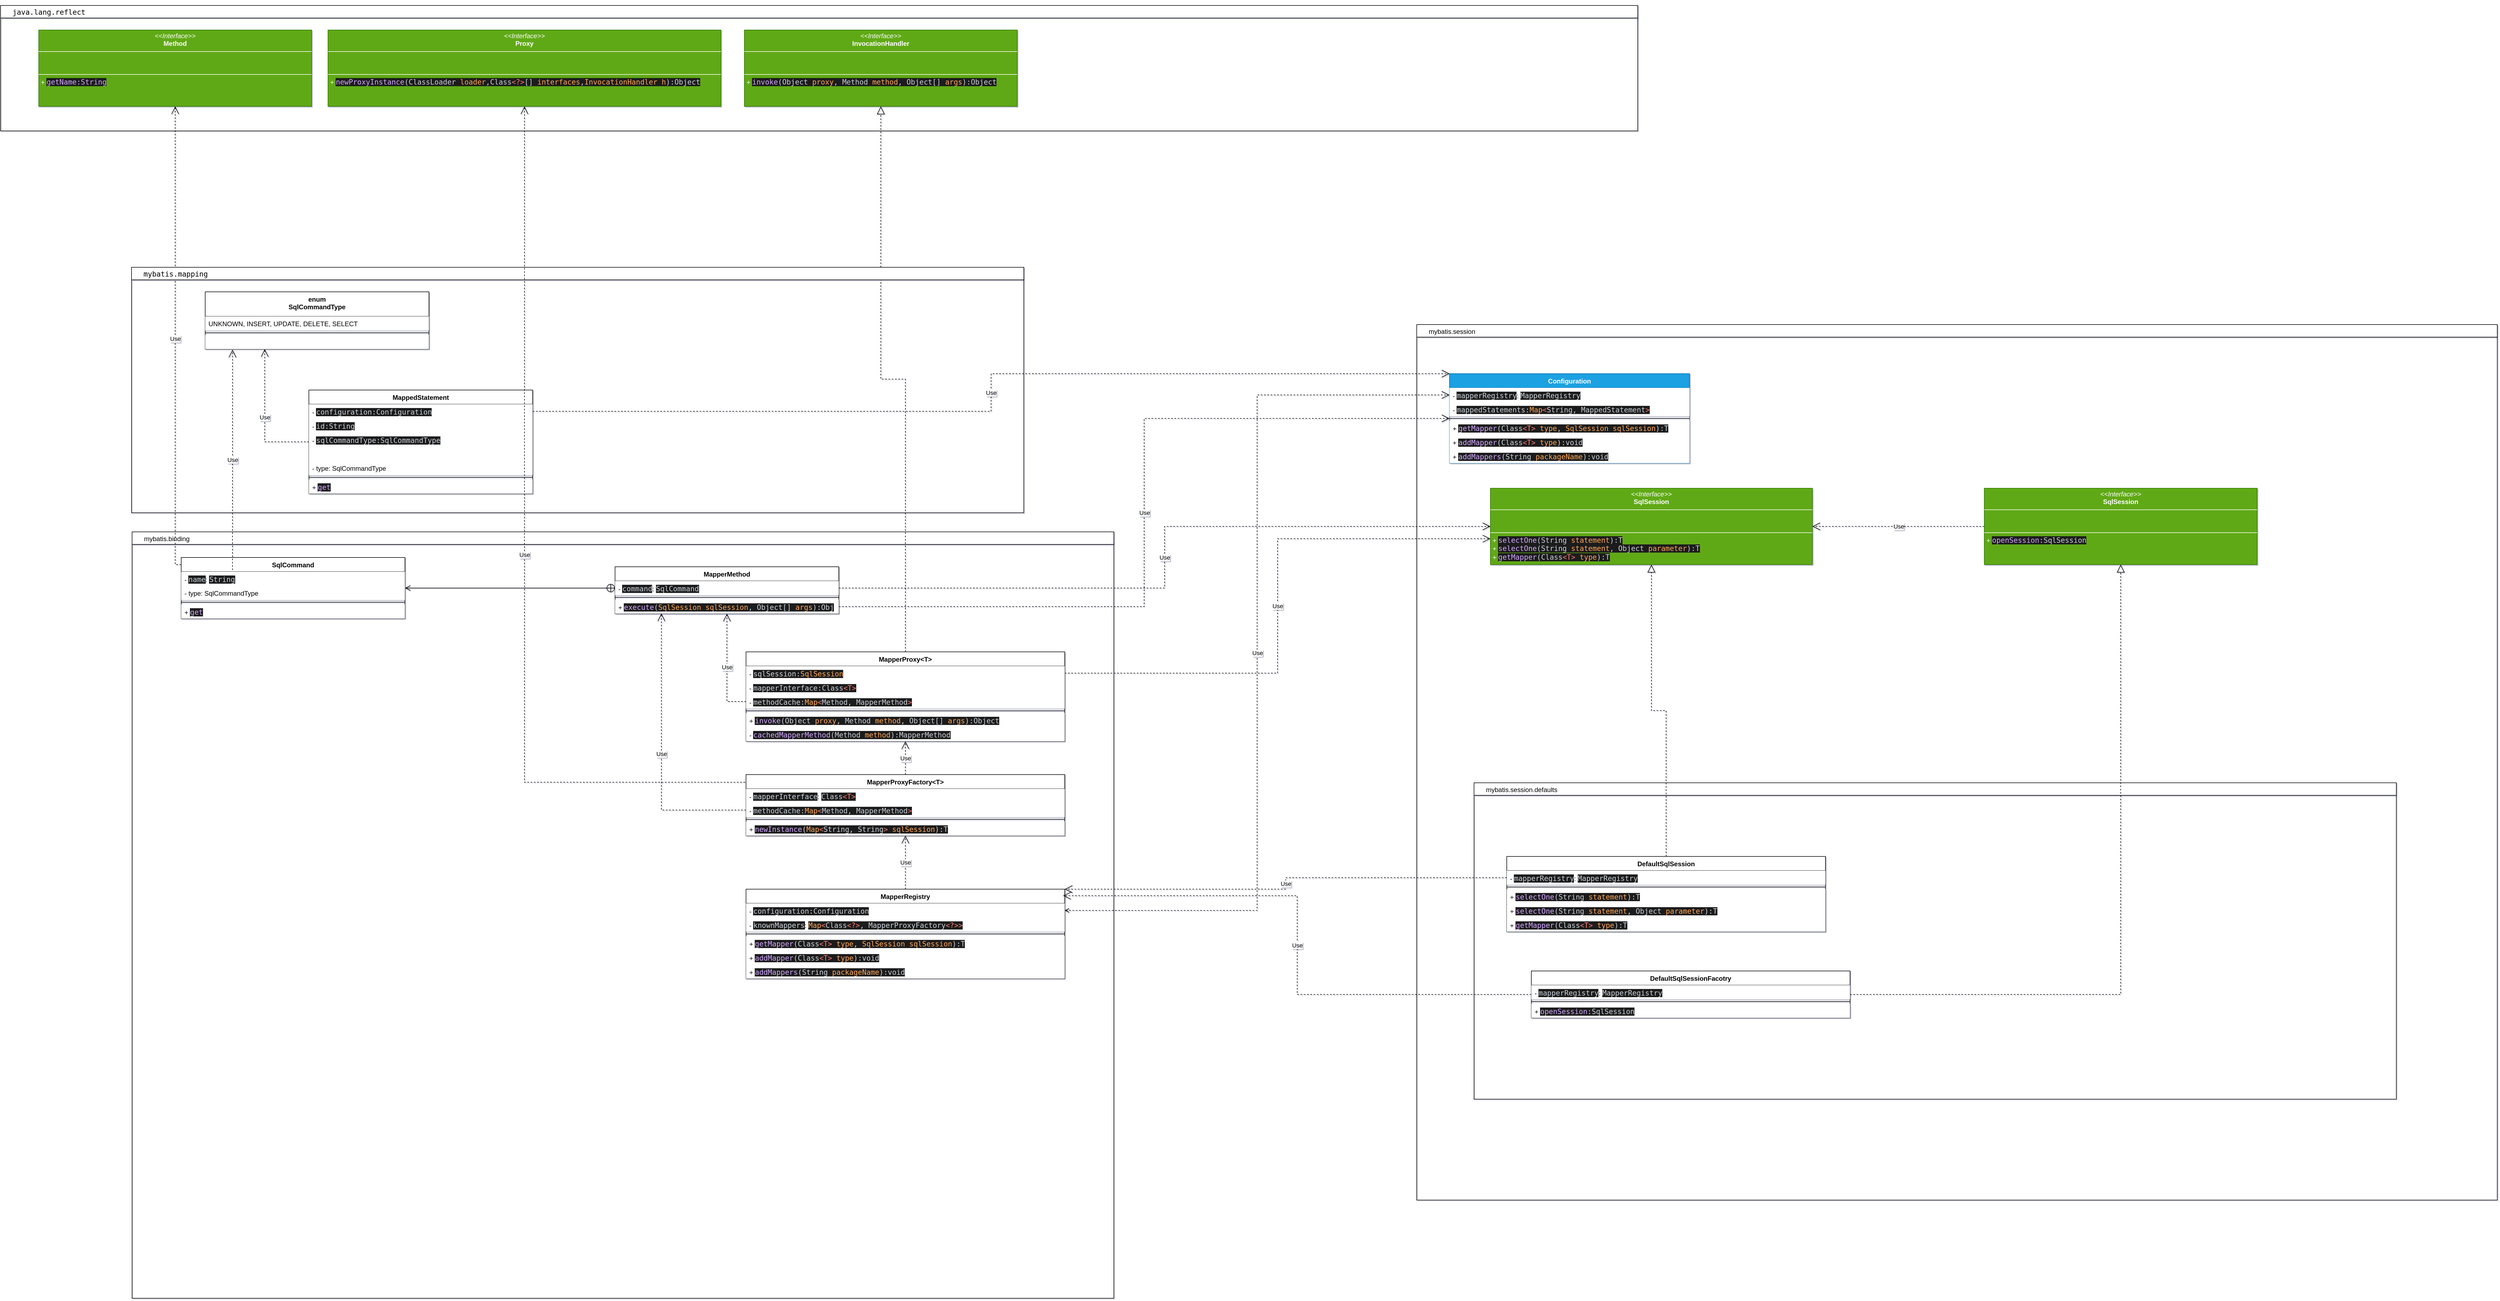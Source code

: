 <mxfile version="24.7.12">
  <diagram name="Page-1" id="c0EpnyGb1v58AntvmAJK">
    <mxGraphModel dx="3058" dy="2141" grid="1" gridSize="15" guides="1" tooltips="1" connect="1" arrows="1" fold="1" page="0" pageScale="1" pageWidth="827" pageHeight="1169" background="#ffffff" math="0" shadow="1">
      <root>
        <mxCell id="0" />
        <mxCell id="1" parent="0" />
        <mxCell id="i_ciqeai5TsaR4Eihteh-38" value="&lt;pre style=&quot;font-weight: 400; text-align: center; font-family: &amp;quot;JetBrains Mono&amp;quot;, monospace; font-size: 9.8pt;&quot;&gt;&lt;span style=&quot;font-family: Helvetica; font-size: 12px; white-space: normal;&quot;&gt;mybatis.session&lt;/span&gt;&lt;br&gt;&lt;/pre&gt;" style="swimlane;whiteSpace=wrap;html=1;align=left;spacingLeft=20;fontColor=default;" vertex="1" parent="1">
          <mxGeometry x="1875" y="-285" width="1980" height="1605" as="geometry" />
        </mxCell>
        <mxCell id="i_ciqeai5TsaR4Eihteh-39" value="&lt;pre style=&quot;font-weight: 400; text-align: center; font-family: &amp;quot;JetBrains Mono&amp;quot;, monospace; font-size: 9.8pt;&quot;&gt;&lt;span style=&quot;font-family: Helvetica; font-size: 12px; white-space: normal;&quot;&gt;mybatis.session.defaults&lt;/span&gt;&lt;br&gt;&lt;/pre&gt;" style="swimlane;whiteSpace=wrap;html=1;align=left;spacingLeft=20;fontColor=default;" vertex="1" parent="i_ciqeai5TsaR4Eihteh-38">
          <mxGeometry x="105" y="840" width="1690" height="580" as="geometry" />
        </mxCell>
        <mxCell id="i_ciqeai5TsaR4Eihteh-17" value="DefaultSqlSession" style="swimlane;fontStyle=1;align=center;verticalAlign=top;childLayout=stackLayout;horizontal=1;startSize=26;horizontalStack=0;resizeParent=1;resizeParentMax=0;resizeLast=0;collapsible=1;marginBottom=0;whiteSpace=wrap;html=1;labelBackgroundColor=none;fillColor=default;rounded=0;" vertex="1" parent="i_ciqeai5TsaR4Eihteh-39">
          <mxGeometry x="60" y="135" width="584" height="138" as="geometry" />
        </mxCell>
        <mxCell id="i_ciqeai5TsaR4Eihteh-19" value="-&amp;nbsp;&lt;span style=&quot;font-family: &amp;quot;JetBrains Mono&amp;quot;, monospace; font-size: 9.8pt; background-color: rgb(30, 30, 30); color: rgb(201, 209, 217);&quot;&gt;mapperRegistry&lt;/span&gt;&lt;span style=&quot;background-color: initial;&quot;&gt;:&amp;nbsp;&lt;/span&gt;&lt;span style=&quot;font-family: &amp;quot;JetBrains Mono&amp;quot;, monospace; font-size: 9.8pt; background-color: rgb(30, 30, 30); color: rgb(201, 209, 217);&quot;&gt;MapperRegistry&lt;/span&gt;&lt;br&gt;&lt;div&gt;&lt;span style=&quot;font-family: &amp;quot;JetBrains Mono&amp;quot;, monospace; font-size: 9.8pt; background-color: rgb(30, 30, 30); color: rgb(255, 123, 114);&quot;&gt;&lt;br&gt;&lt;/span&gt;&lt;/div&gt;" style="text;strokeColor=none;fillColor=default;align=left;verticalAlign=top;spacingLeft=4;spacingRight=4;overflow=hidden;rotatable=0;points=[[0,0.5],[1,0.5]];portConstraint=eastwest;whiteSpace=wrap;html=1;labelBackgroundColor=none;rounded=0;" vertex="1" parent="i_ciqeai5TsaR4Eihteh-17">
          <mxGeometry y="26" width="584" height="26" as="geometry" />
        </mxCell>
        <mxCell id="i_ciqeai5TsaR4Eihteh-20" value="" style="line;strokeWidth=1;fillColor=default;align=left;verticalAlign=middle;spacingTop=-1;spacingLeft=3;spacingRight=3;rotatable=0;labelPosition=right;points=[];portConstraint=eastwest;labelBackgroundColor=none;rounded=0;" vertex="1" parent="i_ciqeai5TsaR4Eihteh-17">
          <mxGeometry y="52" width="584" height="8" as="geometry" />
        </mxCell>
        <mxCell id="i_ciqeai5TsaR4Eihteh-21" value="+&amp;nbsp;&lt;span style=&quot;font-family: &amp;quot;JetBrains Mono&amp;quot;, monospace; font-size: 9.8pt; background-color: rgb(30, 30, 30); color: rgb(210, 168, 255);&quot;&gt;selectOne&lt;/span&gt;&lt;span style=&quot;font-family: &amp;quot;JetBrains Mono&amp;quot;, monospace; font-size: 9.8pt; background-color: rgb(30, 30, 30); color: rgb(201, 209, 217);&quot;&gt;(String &lt;/span&gt;&lt;span style=&quot;font-family: &amp;quot;JetBrains Mono&amp;quot;, monospace; font-size: 9.8pt; background-color: rgb(30, 30, 30); color: rgb(255, 166, 87);&quot;&gt;statement&lt;/span&gt;&lt;span style=&quot;font-family: &amp;quot;JetBrains Mono&amp;quot;, monospace; font-size: 9.8pt; background-color: rgb(30, 30, 30); color: rgb(201, 209, 217);&quot;&gt;)&lt;/span&gt;&lt;span style=&quot;font-family: &amp;quot;JetBrains Mono&amp;quot;, monospace; font-size: 9.8pt; background-color: rgb(30, 30, 30); color: rgb(201, 209, 217);&quot;&gt;:&lt;/span&gt;&lt;span style=&quot;font-family: &amp;quot;JetBrains Mono&amp;quot;, monospace; font-size: 9.8pt; background-color: rgb(30, 30, 30); color: rgb(201, 209, 217);&quot;&gt;T&lt;/span&gt;" style="text;strokeColor=none;fillColor=default;align=left;verticalAlign=top;spacingLeft=4;spacingRight=4;overflow=hidden;rotatable=0;points=[[0,0.5],[1,0.5]];portConstraint=eastwest;whiteSpace=wrap;html=1;labelBackgroundColor=none;rounded=0;" vertex="1" parent="i_ciqeai5TsaR4Eihteh-17">
          <mxGeometry y="60" width="584" height="26" as="geometry" />
        </mxCell>
        <mxCell id="i_ciqeai5TsaR4Eihteh-22" value="+&amp;nbsp;&lt;span style=&quot;font-family: &amp;quot;JetBrains Mono&amp;quot;, monospace; font-size: 9.8pt; background-color: rgb(30, 30, 30); color: rgb(210, 168, 255);&quot;&gt;selectOne&lt;/span&gt;&lt;span style=&quot;font-family: &amp;quot;JetBrains Mono&amp;quot;, monospace; font-size: 9.8pt; background-color: rgb(30, 30, 30); color: rgb(201, 209, 217);&quot;&gt;(String &lt;/span&gt;&lt;span style=&quot;font-family: &amp;quot;JetBrains Mono&amp;quot;, monospace; font-size: 9.8pt; background-color: rgb(30, 30, 30); color: rgb(255, 166, 87);&quot;&gt;statement&lt;/span&gt;&lt;span style=&quot;font-family: &amp;quot;JetBrains Mono&amp;quot;, monospace; font-size: 9.8pt; background-color: rgb(30, 30, 30); color: rgb(201, 209, 217);&quot;&gt;, Object &lt;/span&gt;&lt;span style=&quot;font-family: &amp;quot;JetBrains Mono&amp;quot;, monospace; font-size: 9.8pt; background-color: rgb(30, 30, 30); color: rgb(255, 166, 87);&quot;&gt;parameter&lt;/span&gt;&lt;span style=&quot;font-family: &amp;quot;JetBrains Mono&amp;quot;, monospace; font-size: 9.8pt; background-color: rgb(30, 30, 30); color: rgb(201, 209, 217);&quot;&gt;)&lt;/span&gt;&lt;span style=&quot;font-family: &amp;quot;JetBrains Mono&amp;quot;, monospace; font-size: 9.8pt; background-color: rgb(30, 30, 30); color: rgb(201, 209, 217);&quot;&gt;:&lt;/span&gt;&lt;span style=&quot;font-family: &amp;quot;JetBrains Mono&amp;quot;, monospace; font-size: 9.8pt; background-color: rgb(30, 30, 30); color: rgb(201, 209, 217);&quot;&gt;T&lt;/span&gt;" style="text;strokeColor=none;fillColor=default;align=left;verticalAlign=top;spacingLeft=4;spacingRight=4;overflow=hidden;rotatable=0;points=[[0,0.5],[1,0.5]];portConstraint=eastwest;whiteSpace=wrap;html=1;labelBackgroundColor=none;rounded=0;" vertex="1" parent="i_ciqeai5TsaR4Eihteh-17">
          <mxGeometry y="86" width="584" height="26" as="geometry" />
        </mxCell>
        <mxCell id="i_ciqeai5TsaR4Eihteh-23" value="+&amp;nbsp;&lt;span style=&quot;font-family: &amp;quot;JetBrains Mono&amp;quot;, monospace; font-size: 9.8pt; background-color: rgb(30, 30, 30); color: rgb(210, 168, 255);&quot;&gt;getMapper&lt;/span&gt;&lt;span style=&quot;font-family: &amp;quot;JetBrains Mono&amp;quot;, monospace; font-size: 9.8pt; background-color: rgb(30, 30, 30); color: rgb(201, 209, 217);&quot;&gt;(Class&lt;/span&gt;&lt;span style=&quot;font-family: &amp;quot;JetBrains Mono&amp;quot;, monospace; font-size: 9.8pt; background-color: rgb(30, 30, 30); color: rgb(255, 123, 114);&quot;&gt;&amp;lt;T&amp;gt; &lt;/span&gt;&lt;span style=&quot;font-family: &amp;quot;JetBrains Mono&amp;quot;, monospace; font-size: 9.8pt; background-color: rgb(30, 30, 30); color: rgb(255, 166, 87);&quot;&gt;type&lt;/span&gt;&lt;span style=&quot;font-family: &amp;quot;JetBrains Mono&amp;quot;, monospace; font-size: 9.8pt; background-color: rgb(30, 30, 30); color: rgb(201, 209, 217);&quot;&gt;)&lt;/span&gt;&lt;span style=&quot;font-family: &amp;quot;JetBrains Mono&amp;quot;, monospace; font-size: 9.8pt; background-color: rgb(30, 30, 30); color: rgb(201, 209, 217);&quot;&gt;:&lt;/span&gt;&lt;span style=&quot;font-family: &amp;quot;JetBrains Mono&amp;quot;, monospace; font-size: 9.8pt; background-color: rgb(30, 30, 30); color: rgb(201, 209, 217);&quot;&gt;T&lt;/span&gt;" style="text;strokeColor=none;fillColor=default;align=left;verticalAlign=top;spacingLeft=4;spacingRight=4;overflow=hidden;rotatable=0;points=[[0,0.5],[1,0.5]];portConstraint=eastwest;whiteSpace=wrap;html=1;labelBackgroundColor=none;rounded=0;" vertex="1" parent="i_ciqeai5TsaR4Eihteh-17">
          <mxGeometry y="112" width="584" height="26" as="geometry" />
        </mxCell>
        <mxCell id="i_ciqeai5TsaR4Eihteh-41" value="DefaultSqlSessionFacotry" style="swimlane;fontStyle=1;align=center;verticalAlign=top;childLayout=stackLayout;horizontal=1;startSize=26;horizontalStack=0;resizeParent=1;resizeParentMax=0;resizeLast=0;collapsible=1;marginBottom=0;whiteSpace=wrap;html=1;labelBackgroundColor=none;fillColor=default;rounded=0;" vertex="1" parent="i_ciqeai5TsaR4Eihteh-39">
          <mxGeometry x="105" y="345" width="584" height="86" as="geometry" />
        </mxCell>
        <mxCell id="i_ciqeai5TsaR4Eihteh-43" value="-&amp;nbsp;&lt;span style=&quot;font-family: &amp;quot;JetBrains Mono&amp;quot;, monospace; font-size: 9.8pt; background-color: rgb(30, 30, 30); color: rgb(201, 209, 217);&quot;&gt;mapperRegistry&lt;/span&gt;&lt;span style=&quot;background-color: initial;&quot;&gt;:&amp;nbsp;&lt;/span&gt;&lt;span style=&quot;font-family: &amp;quot;JetBrains Mono&amp;quot;, monospace; font-size: 9.8pt; background-color: rgb(30, 30, 30); color: rgb(201, 209, 217);&quot;&gt;MapperRegistry&lt;/span&gt;&lt;br&gt;&lt;div&gt;&lt;span style=&quot;font-family: &amp;quot;JetBrains Mono&amp;quot;, monospace; font-size: 9.8pt; background-color: rgb(30, 30, 30); color: rgb(255, 123, 114);&quot;&gt;&lt;br&gt;&lt;/span&gt;&lt;/div&gt;" style="text;strokeColor=none;fillColor=default;align=left;verticalAlign=top;spacingLeft=4;spacingRight=4;overflow=hidden;rotatable=0;points=[[0,0.5],[1,0.5]];portConstraint=eastwest;whiteSpace=wrap;html=1;labelBackgroundColor=none;rounded=0;" vertex="1" parent="i_ciqeai5TsaR4Eihteh-41">
          <mxGeometry y="26" width="584" height="26" as="geometry" />
        </mxCell>
        <mxCell id="i_ciqeai5TsaR4Eihteh-44" value="" style="line;strokeWidth=1;fillColor=default;align=left;verticalAlign=middle;spacingTop=-1;spacingLeft=3;spacingRight=3;rotatable=0;labelPosition=right;points=[];portConstraint=eastwest;labelBackgroundColor=none;rounded=0;" vertex="1" parent="i_ciqeai5TsaR4Eihteh-41">
          <mxGeometry y="52" width="584" height="8" as="geometry" />
        </mxCell>
        <mxCell id="i_ciqeai5TsaR4Eihteh-45" value="&lt;meta charset=&quot;utf-8&quot;&gt;&lt;span style=&quot;color: rgb(0, 0, 0); font-family: Helvetica; font-size: 12px; font-style: normal; font-variant-ligatures: normal; font-variant-caps: normal; font-weight: 400; letter-spacing: normal; orphans: 2; text-align: left; text-indent: 0px; text-transform: none; widows: 2; word-spacing: 0px; -webkit-text-stroke-width: 0px; white-space: normal; background-color: rgb(255, 255, 255); text-decoration-thickness: initial; text-decoration-style: initial; text-decoration-color: initial; display: inline !important; float: none;&quot;&gt;+&amp;nbsp;&lt;/span&gt;&lt;span style=&quot;forced-color-adjust: none; font-style: normal; font-variant-ligatures: normal; font-variant-caps: normal; font-weight: 400; letter-spacing: normal; orphans: 2; text-align: left; text-indent: 0px; text-transform: none; widows: 2; word-spacing: 0px; -webkit-text-stroke-width: 0px; white-space: normal; text-decoration-thickness: initial; text-decoration-style: initial; text-decoration-color: initial; color: rgb(210, 168, 255); font-family: &amp;quot;JetBrains Mono&amp;quot;, monospace; font-size: 9.8pt; background-color: rgb(30, 30, 30);&quot;&gt;openSession&lt;/span&gt;&lt;span style=&quot;forced-color-adjust: none; font-style: normal; font-variant-ligatures: normal; font-variant-caps: normal; font-weight: 400; letter-spacing: normal; orphans: 2; text-align: left; text-indent: 0px; text-transform: none; widows: 2; word-spacing: 0px; -webkit-text-stroke-width: 0px; white-space: normal; text-decoration-thickness: initial; text-decoration-style: initial; text-decoration-color: initial; font-family: &amp;quot;JetBrains Mono&amp;quot;, monospace; font-size: 9.8pt; background-color: rgb(30, 30, 30); color: rgb(201, 209, 217);&quot;&gt;:SqlSession&lt;/span&gt;" style="text;strokeColor=none;fillColor=default;align=left;verticalAlign=top;spacingLeft=4;spacingRight=4;overflow=hidden;rotatable=0;points=[[0,0.5],[1,0.5]];portConstraint=eastwest;whiteSpace=wrap;html=1;labelBackgroundColor=none;rounded=0;" vertex="1" parent="i_ciqeai5TsaR4Eihteh-41">
          <mxGeometry y="60" width="584" height="26" as="geometry" />
        </mxCell>
        <mxCell id="i_ciqeai5TsaR4Eihteh-31" value="&lt;p style=&quot;margin:0px;margin-top:4px;text-align:center;&quot;&gt;&lt;i&gt;&amp;lt;&amp;lt;Interface&amp;gt;&amp;gt;&lt;/i&gt;&lt;br&gt;&lt;b&gt;SqlSession&lt;/b&gt;&lt;/p&gt;&lt;hr size=&quot;1&quot; style=&quot;border-style:solid;&quot;&gt;&lt;p style=&quot;margin:0px;margin-left:4px;&quot;&gt;&lt;br&gt;&lt;br&gt;&lt;/p&gt;&lt;hr size=&quot;1&quot; style=&quot;border-style:solid;&quot;&gt;&lt;p style=&quot;margin:0px;margin-left:4px;&quot;&gt;+&amp;nbsp;&lt;span style=&quot;font-family: &amp;quot;JetBrains Mono&amp;quot;, monospace; font-size: 9.8pt; background-color: rgb(30, 30, 30); color: rgb(210, 168, 255);&quot;&gt;selectOne&lt;/span&gt;&lt;span style=&quot;font-family: &amp;quot;JetBrains Mono&amp;quot;, monospace; font-size: 9.8pt; background-color: rgb(30, 30, 30); color: rgb(201, 209, 217);&quot;&gt;(String&amp;nbsp;&lt;/span&gt;&lt;span style=&quot;font-family: &amp;quot;JetBrains Mono&amp;quot;, monospace; font-size: 9.8pt; background-color: rgb(30, 30, 30); color: rgb(255, 166, 87);&quot;&gt;statement&lt;/span&gt;&lt;span style=&quot;font-family: &amp;quot;JetBrains Mono&amp;quot;, monospace; font-size: 9.8pt; background-color: rgb(30, 30, 30); color: rgb(201, 209, 217);&quot;&gt;)&lt;/span&gt;&lt;span style=&quot;font-family: &amp;quot;JetBrains Mono&amp;quot;, monospace; font-size: 9.8pt; background-color: rgb(30, 30, 30); color: rgb(201, 209, 217);&quot;&gt;:&lt;/span&gt;&lt;span style=&quot;font-family: &amp;quot;JetBrains Mono&amp;quot;, monospace; font-size: 9.8pt; background-color: rgb(30, 30, 30); color: rgb(201, 209, 217);&quot;&gt;T&lt;/span&gt;&lt;br&gt;&lt;/p&gt;&lt;p style=&quot;margin:0px;margin-left:4px;&quot;&gt;+&amp;nbsp;&lt;span style=&quot;font-family: &amp;quot;JetBrains Mono&amp;quot;, monospace; font-size: 9.8pt; background-color: rgb(30, 30, 30); color: rgb(210, 168, 255);&quot;&gt;selectOne&lt;/span&gt;&lt;span style=&quot;font-family: &amp;quot;JetBrains Mono&amp;quot;, monospace; font-size: 9.8pt; background-color: rgb(30, 30, 30); color: rgb(201, 209, 217);&quot;&gt;(String&amp;nbsp;&lt;/span&gt;&lt;span style=&quot;font-family: &amp;quot;JetBrains Mono&amp;quot;, monospace; font-size: 9.8pt; background-color: rgb(30, 30, 30); color: rgb(255, 166, 87);&quot;&gt;statement&lt;/span&gt;&lt;span style=&quot;font-family: &amp;quot;JetBrains Mono&amp;quot;, monospace; font-size: 9.8pt; background-color: rgb(30, 30, 30); color: rgb(201, 209, 217);&quot;&gt;, Object&amp;nbsp;&lt;/span&gt;&lt;span style=&quot;font-family: &amp;quot;JetBrains Mono&amp;quot;, monospace; font-size: 9.8pt; background-color: rgb(30, 30, 30); color: rgb(255, 166, 87);&quot;&gt;parameter&lt;/span&gt;&lt;span style=&quot;font-family: &amp;quot;JetBrains Mono&amp;quot;, monospace; font-size: 9.8pt; background-color: rgb(30, 30, 30); color: rgb(201, 209, 217);&quot;&gt;)&lt;/span&gt;&lt;span style=&quot;font-family: &amp;quot;JetBrains Mono&amp;quot;, monospace; font-size: 9.8pt; background-color: rgb(30, 30, 30); color: rgb(201, 209, 217);&quot;&gt;:&lt;/span&gt;&lt;span style=&quot;font-family: &amp;quot;JetBrains Mono&amp;quot;, monospace; font-size: 9.8pt; background-color: rgb(30, 30, 30); color: rgb(201, 209, 217);&quot;&gt;T&lt;/span&gt;&lt;span style=&quot;font-family: &amp;quot;JetBrains Mono&amp;quot;, monospace; font-size: 9.8pt; background-color: rgb(30, 30, 30); color: rgb(201, 209, 217);&quot;&gt;&lt;br&gt;&lt;/span&gt;&lt;/p&gt;&lt;p style=&quot;margin:0px;margin-left:4px;&quot;&gt;+&amp;nbsp;&lt;span style=&quot;font-family: &amp;quot;JetBrains Mono&amp;quot;, monospace; font-size: 9.8pt; background-color: rgb(30, 30, 30); color: rgb(210, 168, 255);&quot;&gt;getMapper&lt;/span&gt;&lt;span style=&quot;font-family: &amp;quot;JetBrains Mono&amp;quot;, monospace; font-size: 9.8pt; background-color: rgb(30, 30, 30); color: rgb(201, 209, 217);&quot;&gt;(Class&lt;/span&gt;&lt;span style=&quot;font-family: &amp;quot;JetBrains Mono&amp;quot;, monospace; font-size: 9.8pt; background-color: rgb(30, 30, 30); color: rgb(255, 123, 114);&quot;&gt;&amp;lt;T&amp;gt;&amp;nbsp;&lt;/span&gt;&lt;span style=&quot;font-family: &amp;quot;JetBrains Mono&amp;quot;, monospace; font-size: 9.8pt; background-color: rgb(30, 30, 30); color: rgb(255, 166, 87);&quot;&gt;type&lt;/span&gt;&lt;span style=&quot;font-family: &amp;quot;JetBrains Mono&amp;quot;, monospace; font-size: 9.8pt; background-color: rgb(30, 30, 30); color: rgb(201, 209, 217);&quot;&gt;)&lt;/span&gt;&lt;span style=&quot;font-family: &amp;quot;JetBrains Mono&amp;quot;, monospace; font-size: 9.8pt; background-color: rgb(30, 30, 30); color: rgb(201, 209, 217);&quot;&gt;:&lt;/span&gt;&lt;span style=&quot;font-family: &amp;quot;JetBrains Mono&amp;quot;, monospace; font-size: 9.8pt; background-color: rgb(30, 30, 30); color: rgb(201, 209, 217);&quot;&gt;T&lt;/span&gt;&lt;span style=&quot;font-family: &amp;quot;JetBrains Mono&amp;quot;, monospace; font-size: 9.8pt; background-color: rgb(30, 30, 30); color: rgb(201, 209, 217);&quot;&gt;&lt;br&gt;&lt;/span&gt;&lt;/p&gt;" style="verticalAlign=top;align=left;overflow=fill;html=1;whiteSpace=wrap;labelBackgroundColor=none;fillColor=#60a917;rounded=0;strokeColor=#2D7600;fontColor=#ffffff;" vertex="1" parent="i_ciqeai5TsaR4Eihteh-38">
          <mxGeometry x="135" y="300" width="590" height="140" as="geometry" />
        </mxCell>
        <mxCell id="i_ciqeai5TsaR4Eihteh-32" value="" style="endArrow=block;dashed=1;endFill=0;endSize=12;html=1;rounded=0;entryX=0.5;entryY=1;entryDx=0;entryDy=0;exitX=0.5;exitY=0;exitDx=0;exitDy=0;edgeStyle=orthogonalEdgeStyle;" edge="1" parent="i_ciqeai5TsaR4Eihteh-38" source="i_ciqeai5TsaR4Eihteh-17" target="i_ciqeai5TsaR4Eihteh-31">
          <mxGeometry width="160" relative="1" as="geometry">
            <mxPoint x="-1070" y="444" as="sourcePoint" />
            <mxPoint x="-1070" y="310" as="targetPoint" />
          </mxGeometry>
        </mxCell>
        <mxCell id="i_ciqeai5TsaR4Eihteh-33" value="&lt;p style=&quot;margin:0px;margin-top:4px;text-align:center;&quot;&gt;&lt;i&gt;&amp;lt;&amp;lt;Interface&amp;gt;&amp;gt;&lt;/i&gt;&lt;br&gt;&lt;b&gt;SqlSession&lt;/b&gt;&lt;/p&gt;&lt;hr size=&quot;1&quot; style=&quot;border-style:solid;&quot;&gt;&lt;p style=&quot;margin:0px;margin-left:4px;&quot;&gt;&lt;br&gt;&lt;br&gt;&lt;/p&gt;&lt;hr size=&quot;1&quot; style=&quot;border-style:solid;&quot;&gt;&lt;p style=&quot;margin:0px;margin-left:4px;&quot;&gt;+&amp;nbsp;&lt;span style=&quot;color: rgb(210, 168, 255); font-family: &amp;quot;JetBrains Mono&amp;quot;, monospace; font-size: 9.8pt; background-color: rgb(30, 30, 30);&quot;&gt;openSession&lt;/span&gt;&lt;span style=&quot;font-family: &amp;quot;JetBrains Mono&amp;quot;, monospace; font-size: 9.8pt; background-color: rgb(30, 30, 30); color: rgb(201, 209, 217);&quot;&gt;:SqlSession&lt;/span&gt;&lt;/p&gt;" style="verticalAlign=top;align=left;overflow=fill;html=1;whiteSpace=wrap;labelBackgroundColor=none;fillColor=#60a917;rounded=0;strokeColor=#2D7600;fontColor=#ffffff;" vertex="1" parent="i_ciqeai5TsaR4Eihteh-38">
          <mxGeometry x="1040" y="300" width="500" height="140" as="geometry" />
        </mxCell>
        <mxCell id="i_ciqeai5TsaR4Eihteh-40" value="Use" style="endArrow=open;endSize=12;dashed=1;html=1;rounded=0;entryX=1;entryY=0.5;entryDx=0;entryDy=0;exitX=0;exitY=0.5;exitDx=0;exitDy=0;edgeStyle=orthogonalEdgeStyle;" edge="1" parent="i_ciqeai5TsaR4Eihteh-38" source="i_ciqeai5TsaR4Eihteh-33" target="i_ciqeai5TsaR4Eihteh-31">
          <mxGeometry x="-0.004" width="160" relative="1" as="geometry">
            <mxPoint x="-388" y="580" as="sourcePoint" />
            <mxPoint x="-388" y="482" as="targetPoint" />
            <mxPoint as="offset" />
          </mxGeometry>
        </mxCell>
        <mxCell id="i_ciqeai5TsaR4Eihteh-48" value="" style="endArrow=block;dashed=1;endFill=0;endSize=12;html=1;rounded=0;entryX=0.5;entryY=1;entryDx=0;entryDy=0;edgeStyle=orthogonalEdgeStyle;" edge="1" parent="i_ciqeai5TsaR4Eihteh-38" source="i_ciqeai5TsaR4Eihteh-41" target="i_ciqeai5TsaR4Eihteh-33">
          <mxGeometry width="160" relative="1" as="geometry">
            <mxPoint x="402" y="432" as="sourcePoint" />
            <mxPoint x="402" y="250" as="targetPoint" />
          </mxGeometry>
        </mxCell>
        <mxCell id="i_ciqeai5TsaR4Eihteh-65" value="Configuration" style="swimlane;fontStyle=1;align=center;verticalAlign=top;childLayout=stackLayout;horizontal=1;startSize=26;horizontalStack=0;resizeParent=1;resizeParentMax=0;resizeLast=0;collapsible=1;marginBottom=0;whiteSpace=wrap;html=1;labelBackgroundColor=none;fillColor=#1ba1e2;rounded=0;strokeColor=#006EAF;fontColor=#ffffff;" vertex="1" parent="i_ciqeai5TsaR4Eihteh-38">
          <mxGeometry x="60" y="90" width="440" height="164" as="geometry" />
        </mxCell>
        <mxCell id="i_ciqeai5TsaR4Eihteh-66" value="-&amp;nbsp;&lt;span style=&quot;font-family: &amp;quot;JetBrains Mono&amp;quot;, monospace; font-size: 9.8pt; background-color: rgb(30, 30, 30); color: rgb(201, 209, 217);&quot;&gt;mapperRegistry&lt;/span&gt;&lt;span style=&quot;background-color: initial;&quot;&gt;:&amp;nbsp;&lt;/span&gt;&lt;span style=&quot;font-family: &amp;quot;JetBrains Mono&amp;quot;, monospace; font-size: 9.8pt; background-color: rgb(30, 30, 30); color: rgb(201, 209, 217);&quot;&gt;MapperRegistry&lt;/span&gt;&lt;br&gt;&lt;div&gt;&lt;span style=&quot;font-family: &amp;quot;JetBrains Mono&amp;quot;, monospace; font-size: 9.8pt; background-color: rgb(30, 30, 30); color: rgb(255, 123, 114);&quot;&gt;&lt;br&gt;&lt;/span&gt;&lt;/div&gt;" style="text;strokeColor=none;fillColor=default;align=left;verticalAlign=top;spacingLeft=4;spacingRight=4;overflow=hidden;rotatable=0;points=[[0,0.5],[1,0.5]];portConstraint=eastwest;whiteSpace=wrap;html=1;labelBackgroundColor=none;rounded=0;" vertex="1" parent="i_ciqeai5TsaR4Eihteh-65">
          <mxGeometry y="26" width="440" height="26" as="geometry" />
        </mxCell>
        <mxCell id="i_ciqeai5TsaR4Eihteh-69" value="-&amp;nbsp;&lt;span style=&quot;font-family: &amp;quot;JetBrains Mono&amp;quot;, monospace; font-size: 9.8pt; background-color: rgb(30, 30, 30); color: rgb(201, 209, 217);&quot;&gt;mappedStatements:&lt;/span&gt;&lt;span style=&quot;font-family: &amp;quot;JetBrains Mono&amp;quot;, monospace; font-size: 9.8pt; background-color: rgb(30, 30, 30); color: rgb(255, 166, 87);&quot;&gt;Map&lt;/span&gt;&lt;span style=&quot;font-family: &amp;quot;JetBrains Mono&amp;quot;, monospace; font-size: 9.8pt; background-color: rgb(30, 30, 30); color: rgb(255, 123, 114);&quot;&gt;&amp;lt;&lt;/span&gt;&lt;span style=&quot;font-family: &amp;quot;JetBrains Mono&amp;quot;, monospace; font-size: 9.8pt; background-color: rgb(30, 30, 30); color: rgb(201, 209, 217);&quot;&gt;String, MappedStatement&lt;/span&gt;&lt;span style=&quot;font-family: &amp;quot;JetBrains Mono&amp;quot;, monospace; font-size: 9.8pt; background-color: rgb(30, 30, 30); color: rgb(255, 123, 114);&quot;&gt;&amp;gt;&lt;/span&gt;" style="text;strokeColor=none;fillColor=default;align=left;verticalAlign=top;spacingLeft=4;spacingRight=4;overflow=hidden;rotatable=0;points=[[0,0.5],[1,0.5]];portConstraint=eastwest;whiteSpace=wrap;html=1;labelBackgroundColor=none;rounded=0;" vertex="1" parent="i_ciqeai5TsaR4Eihteh-65">
          <mxGeometry y="52" width="440" height="26" as="geometry" />
        </mxCell>
        <mxCell id="i_ciqeai5TsaR4Eihteh-67" value="" style="line;strokeWidth=1;fillColor=default;align=left;verticalAlign=middle;spacingTop=-1;spacingLeft=3;spacingRight=3;rotatable=0;labelPosition=right;points=[];portConstraint=eastwest;labelBackgroundColor=none;rounded=0;" vertex="1" parent="i_ciqeai5TsaR4Eihteh-65">
          <mxGeometry y="78" width="440" height="8" as="geometry" />
        </mxCell>
        <mxCell id="i_ciqeai5TsaR4Eihteh-68" value="+&amp;nbsp;&lt;span style=&quot;font-family: &amp;quot;JetBrains Mono&amp;quot;, monospace; font-size: 9.8pt; background-color: rgb(30, 30, 30); color: rgb(210, 168, 255);&quot;&gt;getMapper&lt;/span&gt;&lt;span style=&quot;font-family: &amp;quot;JetBrains Mono&amp;quot;, monospace; font-size: 9.8pt; background-color: rgb(30, 30, 30); color: rgb(201, 209, 217);&quot;&gt;(Class&lt;/span&gt;&lt;span style=&quot;font-family: &amp;quot;JetBrains Mono&amp;quot;, monospace; font-size: 9.8pt; background-color: rgb(30, 30, 30); color: rgb(255, 123, 114);&quot;&gt;&amp;lt;T&amp;gt;&amp;nbsp;&lt;/span&gt;&lt;span style=&quot;font-family: &amp;quot;JetBrains Mono&amp;quot;, monospace; font-size: 9.8pt; background-color: rgb(30, 30, 30); color: rgb(255, 166, 87);&quot;&gt;type&lt;/span&gt;&lt;span style=&quot;font-family: &amp;quot;JetBrains Mono&amp;quot;, monospace; font-size: 9.8pt; background-color: rgb(30, 30, 30); color: rgb(201, 209, 217);&quot;&gt;,&amp;nbsp;&lt;/span&gt;&lt;span style=&quot;font-family: &amp;quot;JetBrains Mono&amp;quot;, monospace; font-size: 9.8pt; background-color: rgb(30, 30, 30); color: rgb(255, 166, 87);&quot;&gt;SqlSession sqlSession&lt;/span&gt;&lt;span style=&quot;font-family: &amp;quot;JetBrains Mono&amp;quot;, monospace; font-size: 9.8pt; background-color: rgb(30, 30, 30); color: rgb(201, 209, 217);&quot;&gt;)&lt;/span&gt;&lt;span style=&quot;font-family: &amp;quot;JetBrains Mono&amp;quot;, monospace; font-size: 9.8pt; background-color: rgb(30, 30, 30); color: rgb(201, 209, 217);&quot;&gt;:&lt;/span&gt;&lt;span style=&quot;font-family: &amp;quot;JetBrains Mono&amp;quot;, monospace; font-size: 9.8pt; background-color: rgb(30, 30, 30); color: rgb(201, 209, 217);&quot;&gt;T&lt;/span&gt;" style="text;strokeColor=none;fillColor=default;align=left;verticalAlign=top;spacingLeft=4;spacingRight=4;overflow=hidden;rotatable=0;points=[[0,0.5],[1,0.5]];portConstraint=eastwest;whiteSpace=wrap;html=1;labelBackgroundColor=none;rounded=0;" vertex="1" parent="i_ciqeai5TsaR4Eihteh-65">
          <mxGeometry y="86" width="440" height="26" as="geometry" />
        </mxCell>
        <mxCell id="i_ciqeai5TsaR4Eihteh-71" value="+&amp;nbsp;&lt;span style=&quot;font-family: &amp;quot;JetBrains Mono&amp;quot;, monospace; font-size: 9.8pt; background-color: rgb(30, 30, 30); color: rgb(210, 168, 255);&quot;&gt;addMapper&lt;/span&gt;&lt;span style=&quot;font-family: &amp;quot;JetBrains Mono&amp;quot;, monospace; font-size: 9.8pt; background-color: rgb(30, 30, 30); color: rgb(201, 209, 217);&quot;&gt;(Class&lt;/span&gt;&lt;span style=&quot;font-family: &amp;quot;JetBrains Mono&amp;quot;, monospace; font-size: 9.8pt; background-color: rgb(30, 30, 30); color: rgb(255, 123, 114);&quot;&gt;&amp;lt;T&amp;gt;&amp;nbsp;&lt;/span&gt;&lt;span style=&quot;font-family: &amp;quot;JetBrains Mono&amp;quot;, monospace; font-size: 9.8pt; background-color: rgb(30, 30, 30); color: rgb(255, 166, 87);&quot;&gt;type&lt;/span&gt;&lt;span style=&quot;font-family: &amp;quot;JetBrains Mono&amp;quot;, monospace; font-size: 9.8pt; background-color: rgb(30, 30, 30); color: rgb(201, 209, 217);&quot;&gt;)&lt;/span&gt;&lt;span style=&quot;font-family: &amp;quot;JetBrains Mono&amp;quot;, monospace; font-size: 9.8pt; background-color: rgb(30, 30, 30); color: rgb(201, 209, 217);&quot;&gt;:void&lt;/span&gt;" style="text;strokeColor=none;fillColor=default;align=left;verticalAlign=top;spacingLeft=4;spacingRight=4;overflow=hidden;rotatable=0;points=[[0,0.5],[1,0.5]];portConstraint=eastwest;whiteSpace=wrap;html=1;labelBackgroundColor=none;rounded=0;" vertex="1" parent="i_ciqeai5TsaR4Eihteh-65">
          <mxGeometry y="112" width="440" height="26" as="geometry" />
        </mxCell>
        <mxCell id="i_ciqeai5TsaR4Eihteh-73" value="+&amp;nbsp;&lt;span style=&quot;font-family: &amp;quot;JetBrains Mono&amp;quot;, monospace; font-size: 9.8pt; background-color: rgb(30, 30, 30); color: rgb(210, 168, 255);&quot;&gt;addMappers&lt;/span&gt;&lt;span style=&quot;font-family: &amp;quot;JetBrains Mono&amp;quot;, monospace; font-size: 9.8pt; background-color: rgb(30, 30, 30); color: rgb(201, 209, 217);&quot;&gt;(String&amp;nbsp;&lt;/span&gt;&lt;span style=&quot;font-family: &amp;quot;JetBrains Mono&amp;quot;, monospace; font-size: 9.8pt; background-color: rgb(30, 30, 30); color: rgb(255, 166, 87);&quot;&gt;packageName&lt;/span&gt;&lt;span style=&quot;font-family: &amp;quot;JetBrains Mono&amp;quot;, monospace; font-size: 9.8pt; background-color: rgb(30, 30, 30); color: rgb(201, 209, 217);&quot;&gt;)&lt;/span&gt;&lt;span style=&quot;background-color: rgb(30, 30, 30); color: rgb(201, 209, 217); font-family: &amp;quot;JetBrains Mono&amp;quot;, monospace; font-size: 9.8pt;&quot;&gt;:void&lt;/span&gt;" style="text;strokeColor=none;fillColor=default;align=left;verticalAlign=top;spacingLeft=4;spacingRight=4;overflow=hidden;rotatable=0;points=[[0,0.5],[1,0.5]];portConstraint=eastwest;whiteSpace=wrap;html=1;labelBackgroundColor=none;rounded=0;" vertex="1" parent="i_ciqeai5TsaR4Eihteh-65">
          <mxGeometry y="138" width="440" height="26" as="geometry" />
        </mxCell>
        <mxCell id="i_ciqeai5TsaR4Eihteh-35" value="&lt;pre style=&quot;font-weight: 400; text-align: center; font-family: &amp;quot;JetBrains Mono&amp;quot;, monospace; font-size: 9.8pt;&quot;&gt;&lt;span style=&quot;font-family: Helvetica; font-size: 12px; white-space: normal;&quot;&gt;mybatis.binding&lt;/span&gt;&lt;br&gt;&lt;/pre&gt;" style="swimlane;whiteSpace=wrap;html=1;align=left;spacingLeft=20;fontColor=default;" vertex="1" parent="1">
          <mxGeometry x="-479" y="95" width="1799" height="1405" as="geometry" />
        </mxCell>
        <mxCell id="pZrwfSpqMCGqTQf54EzO-1" value="MapperProxy&amp;lt;T&amp;gt;" style="swimlane;fontStyle=1;align=center;verticalAlign=top;childLayout=stackLayout;horizontal=1;startSize=26;horizontalStack=0;resizeParent=1;resizeParentMax=0;resizeLast=0;collapsible=1;marginBottom=0;whiteSpace=wrap;html=1;labelBackgroundColor=none;fillColor=default;rounded=0;" parent="i_ciqeai5TsaR4Eihteh-35" vertex="1">
          <mxGeometry x="1125" y="220" width="584" height="164" as="geometry" />
        </mxCell>
        <mxCell id="pZrwfSpqMCGqTQf54EzO-2" value="-&amp;nbsp;&lt;span style=&quot;font-family: &amp;quot;JetBrains Mono&amp;quot;, monospace; font-size: 9.8pt; background-color: rgb(30, 30, 30); color: rgb(201, 209, 217);&quot;&gt;sqlSession:&lt;/span&gt;&lt;span style=&quot;color: rgb(255, 166, 87); font-family: &amp;quot;JetBrains Mono&amp;quot;, monospace; font-size: 9.8pt; background-color: rgb(30, 30, 30);&quot;&gt;SqlSession&lt;/span&gt;&lt;div&gt;&lt;span style=&quot;font-family: &amp;quot;JetBrains Mono&amp;quot;, monospace; font-size: 9.8pt; background-color: rgb(30, 30, 30); color: rgb(255, 123, 114);&quot;&gt;&lt;br&gt;&lt;/span&gt;&lt;/div&gt;" style="text;strokeColor=none;fillColor=default;align=left;verticalAlign=top;spacingLeft=4;spacingRight=4;overflow=hidden;rotatable=0;points=[[0,0.5],[1,0.5]];portConstraint=eastwest;whiteSpace=wrap;html=1;labelBackgroundColor=none;rounded=0;" parent="pZrwfSpqMCGqTQf54EzO-1" vertex="1">
          <mxGeometry y="26" width="584" height="26" as="geometry" />
        </mxCell>
        <mxCell id="pZrwfSpqMCGqTQf54EzO-6" value="-&amp;nbsp;&lt;span style=&quot;font-family: &amp;quot;JetBrains Mono&amp;quot;, monospace; font-size: 9.8pt; background-color: rgb(30, 30, 30); color: rgb(201, 209, 217);&quot;&gt;mapperInterface:&lt;/span&gt;&lt;span style=&quot;font-family: &amp;quot;JetBrains Mono&amp;quot;, monospace; font-size: 9.8pt; background-color: rgb(30, 30, 30); color: rgb(201, 209, 217);&quot;&gt;Class&lt;/span&gt;&lt;span style=&quot;font-family: &amp;quot;JetBrains Mono&amp;quot;, monospace; font-size: 9.8pt; background-color: rgb(30, 30, 30); color: rgb(255, 123, 114);&quot;&gt;&amp;lt;T&amp;gt;&lt;/span&gt;" style="text;strokeColor=none;fillColor=default;align=left;verticalAlign=top;spacingLeft=4;spacingRight=4;overflow=hidden;rotatable=0;points=[[0,0.5],[1,0.5]];portConstraint=eastwest;whiteSpace=wrap;html=1;labelBackgroundColor=none;rounded=0;" parent="pZrwfSpqMCGqTQf54EzO-1" vertex="1">
          <mxGeometry y="52" width="584" height="26" as="geometry" />
        </mxCell>
        <mxCell id="i_ciqeai5TsaR4Eihteh-88" value="-&amp;nbsp;&lt;span style=&quot;font-family: &amp;quot;JetBrains Mono&amp;quot;, monospace; font-size: 9.8pt; background-color: rgb(30, 30, 30); color: rgb(201, 209, 217);&quot;&gt;methodCache&lt;/span&gt;&lt;span style=&quot;font-family: &amp;quot;JetBrains Mono&amp;quot;, monospace; font-size: 9.8pt; background-color: rgb(30, 30, 30); color: rgb(201, 209, 217);&quot;&gt;:&lt;/span&gt;&lt;span style=&quot;font-family: &amp;quot;JetBrains Mono&amp;quot;, monospace; font-size: 9.8pt; background-color: rgb(30, 30, 30); color: rgb(255, 166, 87);&quot;&gt;Map&lt;/span&gt;&lt;span style=&quot;font-family: &amp;quot;JetBrains Mono&amp;quot;, monospace; font-size: 9.8pt; background-color: rgb(30, 30, 30); color: rgb(255, 123, 114);&quot;&gt;&amp;lt;&lt;/span&gt;&lt;span style=&quot;font-family: &amp;quot;JetBrains Mono&amp;quot;, monospace; font-size: 9.8pt; background-color: rgb(30, 30, 30); color: rgb(201, 209, 217);&quot;&gt;Method, MapperMethod&lt;/span&gt;&lt;span style=&quot;font-family: &amp;quot;JetBrains Mono&amp;quot;, monospace; font-size: 9.8pt; background-color: rgb(30, 30, 30); color: rgb(255, 123, 114);&quot;&gt;&amp;gt;&lt;/span&gt;" style="text;strokeColor=none;fillColor=default;align=left;verticalAlign=top;spacingLeft=4;spacingRight=4;overflow=hidden;rotatable=0;points=[[0,0.5],[1,0.5]];portConstraint=eastwest;whiteSpace=wrap;html=1;labelBackgroundColor=none;rounded=0;" vertex="1" parent="pZrwfSpqMCGqTQf54EzO-1">
          <mxGeometry y="78" width="584" height="26" as="geometry" />
        </mxCell>
        <mxCell id="pZrwfSpqMCGqTQf54EzO-3" value="" style="line;strokeWidth=1;fillColor=default;align=left;verticalAlign=middle;spacingTop=-1;spacingLeft=3;spacingRight=3;rotatable=0;labelPosition=right;points=[];portConstraint=eastwest;labelBackgroundColor=none;rounded=0;" parent="pZrwfSpqMCGqTQf54EzO-1" vertex="1">
          <mxGeometry y="104" width="584" height="8" as="geometry" />
        </mxCell>
        <mxCell id="pZrwfSpqMCGqTQf54EzO-4" value="+&amp;nbsp;&lt;span style=&quot;font-family: &amp;quot;JetBrains Mono&amp;quot;, monospace; font-size: 9.8pt; background-color: rgb(30, 30, 30); color: rgb(210, 168, 255);&quot;&gt;invoke&lt;/span&gt;&lt;span style=&quot;font-family: &amp;quot;JetBrains Mono&amp;quot;, monospace; font-size: 9.8pt; background-color: rgb(30, 30, 30); color: rgb(201, 209, 217);&quot;&gt;(Object&amp;nbsp;&lt;/span&gt;&lt;span style=&quot;font-family: &amp;quot;JetBrains Mono&amp;quot;, monospace; font-size: 9.8pt; background-color: rgb(30, 30, 30); color: rgb(255, 166, 87);&quot;&gt;proxy&lt;/span&gt;&lt;span style=&quot;font-family: &amp;quot;JetBrains Mono&amp;quot;, monospace; font-size: 9.8pt; background-color: rgb(30, 30, 30); color: rgb(201, 209, 217);&quot;&gt;, Method&amp;nbsp;&lt;/span&gt;&lt;span style=&quot;font-family: &amp;quot;JetBrains Mono&amp;quot;, monospace; font-size: 9.8pt; background-color: rgb(30, 30, 30); color: rgb(255, 166, 87);&quot;&gt;method&lt;/span&gt;&lt;span style=&quot;font-family: &amp;quot;JetBrains Mono&amp;quot;, monospace; font-size: 9.8pt; background-color: rgb(30, 30, 30); color: rgb(201, 209, 217);&quot;&gt;, Object[]&amp;nbsp;&lt;/span&gt;&lt;span style=&quot;font-family: &amp;quot;JetBrains Mono&amp;quot;, monospace; font-size: 9.8pt; background-color: rgb(30, 30, 30); color: rgb(255, 166, 87);&quot;&gt;args&lt;/span&gt;&lt;span style=&quot;font-family: &amp;quot;JetBrains Mono&amp;quot;, monospace; font-size: 9.8pt; background-color: rgb(30, 30, 30); color: rgb(201, 209, 217);&quot;&gt;):&lt;/span&gt;&lt;span style=&quot;font-family: &amp;quot;JetBrains Mono&amp;quot;, monospace; font-size: 9.8pt; background-color: rgb(30, 30, 30); color: rgb(201, 209, 217);&quot;&gt;Object&lt;/span&gt;" style="text;strokeColor=none;fillColor=default;align=left;verticalAlign=top;spacingLeft=4;spacingRight=4;overflow=hidden;rotatable=0;points=[[0,0.5],[1,0.5]];portConstraint=eastwest;whiteSpace=wrap;html=1;labelBackgroundColor=none;rounded=0;" parent="pZrwfSpqMCGqTQf54EzO-1" vertex="1">
          <mxGeometry y="112" width="584" height="26" as="geometry" />
        </mxCell>
        <mxCell id="i_ciqeai5TsaR4Eihteh-90" value="-&amp;nbsp;&lt;span style=&quot;font-family: &amp;quot;JetBrains Mono&amp;quot;, monospace; font-size: 9.8pt; background-color: rgb(30, 30, 30); color: rgb(210, 168, 255);&quot;&gt;cachedMapperMethod&lt;/span&gt;&lt;span style=&quot;font-family: &amp;quot;JetBrains Mono&amp;quot;, monospace; font-size: 9.8pt; background-color: rgb(30, 30, 30); color: rgb(201, 209, 217);&quot;&gt;(Method &lt;/span&gt;&lt;span style=&quot;font-family: &amp;quot;JetBrains Mono&amp;quot;, monospace; font-size: 9.8pt; background-color: rgb(30, 30, 30); color: rgb(255, 166, 87);&quot;&gt;method&lt;/span&gt;&lt;span style=&quot;font-family: &amp;quot;JetBrains Mono&amp;quot;, monospace; font-size: 9.8pt; background-color: rgb(30, 30, 30); color: rgb(201, 209, 217);&quot;&gt;)&lt;/span&gt;&lt;span style=&quot;font-family: &amp;quot;JetBrains Mono&amp;quot;, monospace; font-size: 9.8pt; background-color: rgb(30, 30, 30); color: rgb(201, 209, 217);&quot;&gt;:&lt;/span&gt;&lt;span style=&quot;font-family: &amp;quot;JetBrains Mono&amp;quot;, monospace; font-size: 9.8pt; background-color: rgb(30, 30, 30); color: rgb(201, 209, 217);&quot;&gt;MapperMethod&lt;/span&gt;" style="text;strokeColor=none;fillColor=default;align=left;verticalAlign=top;spacingLeft=4;spacingRight=4;overflow=hidden;rotatable=0;points=[[0,0.5],[1,0.5]];portConstraint=eastwest;whiteSpace=wrap;html=1;labelBackgroundColor=none;rounded=0;" vertex="1" parent="pZrwfSpqMCGqTQf54EzO-1">
          <mxGeometry y="138" width="584" height="26" as="geometry" />
        </mxCell>
        <mxCell id="pZrwfSpqMCGqTQf54EzO-8" value="MapperProxyFactory&amp;lt;T&amp;gt;" style="swimlane;fontStyle=1;align=center;verticalAlign=top;childLayout=stackLayout;horizontal=1;startSize=26;horizontalStack=0;resizeParent=1;resizeParentMax=0;resizeLast=0;collapsible=1;marginBottom=0;whiteSpace=wrap;html=1;labelBackgroundColor=none;fillColor=default;rounded=0;" parent="i_ciqeai5TsaR4Eihteh-35" vertex="1">
          <mxGeometry x="1125" y="445" width="584" height="112" as="geometry" />
        </mxCell>
        <mxCell id="pZrwfSpqMCGqTQf54EzO-10" value="-&amp;nbsp;&lt;span style=&quot;font-family: &amp;quot;JetBrains Mono&amp;quot;, monospace; font-size: 9.8pt; background-color: rgb(30, 30, 30); color: rgb(201, 209, 217);&quot;&gt;mapperInterface&lt;/span&gt;&lt;span style=&quot;background-color: initial;&quot;&gt;:&amp;nbsp;&lt;/span&gt;&lt;span style=&quot;font-family: &amp;quot;JetBrains Mono&amp;quot;, monospace; font-size: 9.8pt; background-color: rgb(30, 30, 30); color: rgb(201, 209, 217);&quot;&gt;Class&lt;/span&gt;&lt;span style=&quot;font-family: &amp;quot;JetBrains Mono&amp;quot;, monospace; font-size: 9.8pt; background-color: rgb(30, 30, 30); color: rgb(255, 123, 114);&quot;&gt;&amp;lt;T&amp;gt;&lt;/span&gt;&lt;br&gt;&lt;div&gt;&lt;span style=&quot;font-family: &amp;quot;JetBrains Mono&amp;quot;, monospace; font-size: 9.8pt; background-color: rgb(30, 30, 30); color: rgb(255, 123, 114);&quot;&gt;&lt;br&gt;&lt;/span&gt;&lt;/div&gt;" style="text;strokeColor=none;fillColor=default;align=left;verticalAlign=top;spacingLeft=4;spacingRight=4;overflow=hidden;rotatable=0;points=[[0,0.5],[1,0.5]];portConstraint=eastwest;whiteSpace=wrap;html=1;labelBackgroundColor=none;rounded=0;" parent="pZrwfSpqMCGqTQf54EzO-8" vertex="1">
          <mxGeometry y="26" width="584" height="26" as="geometry" />
        </mxCell>
        <mxCell id="i_ciqeai5TsaR4Eihteh-91" value="-&amp;nbsp;&lt;span style=&quot;font-family: &amp;quot;JetBrains Mono&amp;quot;, monospace; font-size: 9.8pt; background-color: rgb(30, 30, 30); color: rgb(201, 209, 217);&quot;&gt;methodCache&lt;/span&gt;&lt;span style=&quot;font-family: &amp;quot;JetBrains Mono&amp;quot;, monospace; font-size: 9.8pt; background-color: rgb(30, 30, 30); color: rgb(201, 209, 217);&quot;&gt;:&lt;/span&gt;&lt;span style=&quot;font-family: &amp;quot;JetBrains Mono&amp;quot;, monospace; font-size: 9.8pt; background-color: rgb(30, 30, 30); color: rgb(255, 166, 87);&quot;&gt;Map&lt;/span&gt;&lt;span style=&quot;font-family: &amp;quot;JetBrains Mono&amp;quot;, monospace; font-size: 9.8pt; background-color: rgb(30, 30, 30); color: rgb(255, 123, 114);&quot;&gt;&amp;lt;&lt;/span&gt;&lt;span style=&quot;font-family: &amp;quot;JetBrains Mono&amp;quot;, monospace; font-size: 9.8pt; background-color: rgb(30, 30, 30); color: rgb(201, 209, 217);&quot;&gt;Method, MapperMethod&lt;/span&gt;&lt;span style=&quot;font-family: &amp;quot;JetBrains Mono&amp;quot;, monospace; font-size: 9.8pt; background-color: rgb(30, 30, 30); color: rgb(255, 123, 114);&quot;&gt;&amp;gt;&lt;/span&gt;" style="text;strokeColor=none;fillColor=default;align=left;verticalAlign=top;spacingLeft=4;spacingRight=4;overflow=hidden;rotatable=0;points=[[0,0.5],[1,0.5]];portConstraint=eastwest;whiteSpace=wrap;html=1;labelBackgroundColor=none;rounded=0;" vertex="1" parent="pZrwfSpqMCGqTQf54EzO-8">
          <mxGeometry y="52" width="584" height="26" as="geometry" />
        </mxCell>
        <mxCell id="pZrwfSpqMCGqTQf54EzO-11" value="" style="line;strokeWidth=1;fillColor=default;align=left;verticalAlign=middle;spacingTop=-1;spacingLeft=3;spacingRight=3;rotatable=0;labelPosition=right;points=[];portConstraint=eastwest;labelBackgroundColor=none;rounded=0;" parent="pZrwfSpqMCGqTQf54EzO-8" vertex="1">
          <mxGeometry y="78" width="584" height="8" as="geometry" />
        </mxCell>
        <mxCell id="pZrwfSpqMCGqTQf54EzO-12" value="+&amp;nbsp;&lt;span style=&quot;font-family: &amp;quot;JetBrains Mono&amp;quot;, monospace; font-size: 9.8pt; background-color: rgb(30, 30, 30); color: rgb(210, 168, 255);&quot;&gt;newInstance&lt;/span&gt;&lt;span style=&quot;font-family: &amp;quot;JetBrains Mono&amp;quot;, monospace; font-size: 9.8pt; background-color: rgb(30, 30, 30); color: rgb(201, 209, 217);&quot;&gt;(&lt;/span&gt;&lt;span style=&quot;font-family: &amp;quot;JetBrains Mono&amp;quot;, monospace; font-size: 9.8pt; background-color: rgb(30, 30, 30); color: rgb(255, 166, 87);&quot;&gt;Map&lt;/span&gt;&lt;span style=&quot;font-family: &amp;quot;JetBrains Mono&amp;quot;, monospace; font-size: 9.8pt; background-color: rgb(30, 30, 30); color: rgb(255, 123, 114);&quot;&gt;&amp;lt;&lt;/span&gt;&lt;span style=&quot;font-family: &amp;quot;JetBrains Mono&amp;quot;, monospace; font-size: 9.8pt; background-color: rgb(30, 30, 30); color: rgb(201, 209, 217);&quot;&gt;String, String&lt;/span&gt;&lt;span style=&quot;font-family: &amp;quot;JetBrains Mono&amp;quot;, monospace; font-size: 9.8pt; background-color: rgb(30, 30, 30); color: rgb(255, 123, 114);&quot;&gt;&amp;gt; &lt;/span&gt;&lt;span style=&quot;font-family: &amp;quot;JetBrains Mono&amp;quot;, monospace; font-size: 9.8pt; background-color: rgb(30, 30, 30); color: rgb(255, 166, 87);&quot;&gt;sqlSession&lt;/span&gt;&lt;span style=&quot;font-family: &amp;quot;JetBrains Mono&amp;quot;, monospace; font-size: 9.8pt; background-color: rgb(30, 30, 30); color: rgb(201, 209, 217);&quot;&gt;)&lt;/span&gt;&lt;span style=&quot;font-family: &amp;quot;JetBrains Mono&amp;quot;, monospace; font-size: 9.8pt; background-color: rgb(30, 30, 30); color: rgb(201, 209, 217);&quot;&gt;:&lt;/span&gt;&lt;span style=&quot;font-family: &amp;quot;JetBrains Mono&amp;quot;, monospace; font-size: 9.8pt; background-color: rgb(30, 30, 30); color: rgb(201, 209, 217);&quot;&gt;T&lt;/span&gt;" style="text;strokeColor=none;fillColor=default;align=left;verticalAlign=top;spacingLeft=4;spacingRight=4;overflow=hidden;rotatable=0;points=[[0,0.5],[1,0.5]];portConstraint=eastwest;whiteSpace=wrap;html=1;labelBackgroundColor=none;rounded=0;" parent="pZrwfSpqMCGqTQf54EzO-8" vertex="1">
          <mxGeometry y="86" width="584" height="26" as="geometry" />
        </mxCell>
        <mxCell id="pZrwfSpqMCGqTQf54EzO-13" value="Use" style="endArrow=open;endSize=12;dashed=1;html=1;rounded=0;entryX=0.5;entryY=1;entryDx=0;entryDy=0;exitX=0.5;exitY=0;exitDx=0;exitDy=0;edgeStyle=orthogonalEdgeStyle;" parent="i_ciqeai5TsaR4Eihteh-35" source="pZrwfSpqMCGqTQf54EzO-8" target="pZrwfSpqMCGqTQf54EzO-1" edge="1">
          <mxGeometry x="-0.004" width="160" relative="1" as="geometry">
            <mxPoint x="1695" y="400" as="sourcePoint" />
            <mxPoint x="1855" y="400" as="targetPoint" />
            <mxPoint as="offset" />
          </mxGeometry>
        </mxCell>
        <mxCell id="i_ciqeai5TsaR4Eihteh-1" value="MapperRegistry" style="swimlane;fontStyle=1;align=center;verticalAlign=top;childLayout=stackLayout;horizontal=1;startSize=26;horizontalStack=0;resizeParent=1;resizeParentMax=0;resizeLast=0;collapsible=1;marginBottom=0;whiteSpace=wrap;html=1;labelBackgroundColor=none;fillColor=default;rounded=0;" vertex="1" parent="i_ciqeai5TsaR4Eihteh-35">
          <mxGeometry x="1125" y="655" width="584" height="164" as="geometry" />
        </mxCell>
        <mxCell id="i_ciqeai5TsaR4Eihteh-96" value="- &lt;span style=&quot;color: rgb(201, 209, 217); font-family: &amp;quot;JetBrains Mono&amp;quot;, monospace; font-size: 13.067px; background-color: rgb(30, 30, 30);&quot;&gt;configuration:&lt;/span&gt;&lt;span style=&quot;font-family: &amp;quot;JetBrains Mono&amp;quot;, monospace; font-size: 9.8pt; background-color: rgb(30, 30, 30); color: rgb(201, 209, 217);&quot;&gt;Configuration&lt;/span&gt;" style="text;strokeColor=none;fillColor=default;align=left;verticalAlign=top;spacingLeft=4;spacingRight=4;overflow=hidden;rotatable=0;points=[[0,0.5],[1,0.5]];portConstraint=eastwest;whiteSpace=wrap;html=1;labelBackgroundColor=none;rounded=0;" vertex="1" parent="i_ciqeai5TsaR4Eihteh-1">
          <mxGeometry y="26" width="584" height="26" as="geometry" />
        </mxCell>
        <mxCell id="i_ciqeai5TsaR4Eihteh-3" value="-&amp;nbsp;&lt;span style=&quot;font-family: &amp;quot;JetBrains Mono&amp;quot;, monospace; font-size: 9.8pt; background-color: rgb(30, 30, 30); color: rgb(201, 209, 217);&quot;&gt;knownMappers&lt;/span&gt;&lt;span style=&quot;background-color: initial;&quot;&gt;:&amp;nbsp;&lt;/span&gt;&lt;span style=&quot;font-family: &amp;quot;JetBrains Mono&amp;quot;, monospace; font-size: 9.8pt; background-color: rgb(30, 30, 30); color: rgb(255, 166, 87);&quot;&gt;Map&lt;/span&gt;&lt;span style=&quot;font-family: &amp;quot;JetBrains Mono&amp;quot;, monospace; font-size: 9.8pt; background-color: rgb(30, 30, 30); color: rgb(255, 123, 114);&quot;&gt;&amp;lt;&lt;/span&gt;&lt;span style=&quot;font-family: &amp;quot;JetBrains Mono&amp;quot;, monospace; font-size: 9.8pt; background-color: rgb(30, 30, 30); color: rgb(201, 209, 217);&quot;&gt;Class&lt;/span&gt;&lt;span style=&quot;font-family: &amp;quot;JetBrains Mono&amp;quot;, monospace; font-size: 9.8pt; background-color: rgb(30, 30, 30); color: rgb(255, 123, 114);&quot;&gt;&amp;lt;?&amp;gt;&lt;/span&gt;&lt;span style=&quot;font-family: &amp;quot;JetBrains Mono&amp;quot;, monospace; font-size: 9.8pt; background-color: rgb(30, 30, 30); color: rgb(201, 209, 217);&quot;&gt;, MapperProxyFactory&lt;/span&gt;&lt;span style=&quot;font-family: &amp;quot;JetBrains Mono&amp;quot;, monospace; font-size: 9.8pt; background-color: rgb(30, 30, 30); color: rgb(255, 123, 114);&quot;&gt;&amp;lt;?&amp;gt;&amp;gt;&lt;/span&gt;" style="text;strokeColor=none;fillColor=default;align=left;verticalAlign=top;spacingLeft=4;spacingRight=4;overflow=hidden;rotatable=0;points=[[0,0.5],[1,0.5]];portConstraint=eastwest;whiteSpace=wrap;html=1;labelBackgroundColor=none;rounded=0;" vertex="1" parent="i_ciqeai5TsaR4Eihteh-1">
          <mxGeometry y="52" width="584" height="26" as="geometry" />
        </mxCell>
        <mxCell id="i_ciqeai5TsaR4Eihteh-4" value="" style="line;strokeWidth=1;fillColor=default;align=left;verticalAlign=middle;spacingTop=-1;spacingLeft=3;spacingRight=3;rotatable=0;labelPosition=right;points=[];portConstraint=eastwest;labelBackgroundColor=none;rounded=0;" vertex="1" parent="i_ciqeai5TsaR4Eihteh-1">
          <mxGeometry y="78" width="584" height="8" as="geometry" />
        </mxCell>
        <mxCell id="i_ciqeai5TsaR4Eihteh-5" value="+&amp;nbsp;&lt;span style=&quot;font-family: &amp;quot;JetBrains Mono&amp;quot;, monospace; font-size: 9.8pt; background-color: rgb(30, 30, 30); color: rgb(210, 168, 255);&quot;&gt;getMapper&lt;/span&gt;&lt;span style=&quot;font-family: &amp;quot;JetBrains Mono&amp;quot;, monospace; font-size: 9.8pt; background-color: rgb(30, 30, 30); color: rgb(201, 209, 217);&quot;&gt;(Class&lt;/span&gt;&lt;span style=&quot;font-family: &amp;quot;JetBrains Mono&amp;quot;, monospace; font-size: 9.8pt; background-color: rgb(30, 30, 30); color: rgb(255, 123, 114);&quot;&gt;&amp;lt;T&amp;gt; &lt;/span&gt;&lt;span style=&quot;font-family: &amp;quot;JetBrains Mono&amp;quot;, monospace; font-size: 9.8pt; background-color: rgb(30, 30, 30); color: rgb(255, 166, 87);&quot;&gt;type&lt;/span&gt;&lt;span style=&quot;font-family: &amp;quot;JetBrains Mono&amp;quot;, monospace; font-size: 9.8pt; background-color: rgb(30, 30, 30); color: rgb(201, 209, 217);&quot;&gt;, &lt;/span&gt;&lt;span style=&quot;font-family: &amp;quot;JetBrains Mono&amp;quot;, monospace; font-size: 9.8pt; background-color: rgb(30, 30, 30); color: rgb(255, 166, 87);&quot;&gt;SqlSession sqlSession&lt;/span&gt;&lt;span style=&quot;font-family: &amp;quot;JetBrains Mono&amp;quot;, monospace; font-size: 9.8pt; background-color: rgb(30, 30, 30); color: rgb(201, 209, 217);&quot;&gt;)&lt;/span&gt;&lt;span style=&quot;font-family: &amp;quot;JetBrains Mono&amp;quot;, monospace; font-size: 9.8pt; background-color: rgb(30, 30, 30); color: rgb(201, 209, 217);&quot;&gt;:&lt;/span&gt;&lt;span style=&quot;font-family: &amp;quot;JetBrains Mono&amp;quot;, monospace; font-size: 9.8pt; background-color: rgb(30, 30, 30); color: rgb(201, 209, 217);&quot;&gt;T&lt;/span&gt;" style="text;strokeColor=none;fillColor=default;align=left;verticalAlign=top;spacingLeft=4;spacingRight=4;overflow=hidden;rotatable=0;points=[[0,0.5],[1,0.5]];portConstraint=eastwest;whiteSpace=wrap;html=1;labelBackgroundColor=none;rounded=0;" vertex="1" parent="i_ciqeai5TsaR4Eihteh-1">
          <mxGeometry y="86" width="584" height="26" as="geometry" />
        </mxCell>
        <mxCell id="i_ciqeai5TsaR4Eihteh-7" value="+&amp;nbsp;&lt;span style=&quot;font-family: &amp;quot;JetBrains Mono&amp;quot;, monospace; font-size: 9.8pt; background-color: rgb(30, 30, 30); color: rgb(210, 168, 255);&quot;&gt;addMapper&lt;/span&gt;&lt;span style=&quot;font-family: &amp;quot;JetBrains Mono&amp;quot;, monospace; font-size: 9.8pt; background-color: rgb(30, 30, 30); color: rgb(201, 209, 217);&quot;&gt;(Class&lt;/span&gt;&lt;span style=&quot;font-family: &amp;quot;JetBrains Mono&amp;quot;, monospace; font-size: 9.8pt; background-color: rgb(30, 30, 30); color: rgb(255, 123, 114);&quot;&gt;&amp;lt;T&amp;gt; &lt;/span&gt;&lt;span style=&quot;font-family: &amp;quot;JetBrains Mono&amp;quot;, monospace; font-size: 9.8pt; background-color: rgb(30, 30, 30); color: rgb(255, 166, 87);&quot;&gt;type&lt;/span&gt;&lt;span style=&quot;font-family: &amp;quot;JetBrains Mono&amp;quot;, monospace; font-size: 9.8pt; background-color: rgb(30, 30, 30); color: rgb(201, 209, 217);&quot;&gt;)&lt;/span&gt;&lt;span style=&quot;font-family: &amp;quot;JetBrains Mono&amp;quot;, monospace; font-size: 9.8pt; background-color: rgb(30, 30, 30); color: rgb(201, 209, 217);&quot;&gt;:void&lt;/span&gt;" style="text;strokeColor=none;fillColor=default;align=left;verticalAlign=top;spacingLeft=4;spacingRight=4;overflow=hidden;rotatable=0;points=[[0,0.5],[1,0.5]];portConstraint=eastwest;whiteSpace=wrap;html=1;labelBackgroundColor=none;rounded=0;" vertex="1" parent="i_ciqeai5TsaR4Eihteh-1">
          <mxGeometry y="112" width="584" height="26" as="geometry" />
        </mxCell>
        <mxCell id="i_ciqeai5TsaR4Eihteh-6" value="+&amp;nbsp;&lt;span style=&quot;font-family: &amp;quot;JetBrains Mono&amp;quot;, monospace; font-size: 9.8pt; background-color: rgb(30, 30, 30); color: rgb(210, 168, 255);&quot;&gt;addMappers&lt;/span&gt;&lt;span style=&quot;font-family: &amp;quot;JetBrains Mono&amp;quot;, monospace; font-size: 9.8pt; background-color: rgb(30, 30, 30); color: rgb(201, 209, 217);&quot;&gt;(String &lt;/span&gt;&lt;span style=&quot;font-family: &amp;quot;JetBrains Mono&amp;quot;, monospace; font-size: 9.8pt; background-color: rgb(30, 30, 30); color: rgb(255, 166, 87);&quot;&gt;packageName&lt;/span&gt;&lt;span style=&quot;font-family: &amp;quot;JetBrains Mono&amp;quot;, monospace; font-size: 9.8pt; background-color: rgb(30, 30, 30); color: rgb(201, 209, 217);&quot;&gt;)&lt;/span&gt;&lt;span style=&quot;background-color: rgb(30, 30, 30); color: rgb(201, 209, 217); font-family: &amp;quot;JetBrains Mono&amp;quot;, monospace; font-size: 9.8pt;&quot;&gt;:void&lt;/span&gt;" style="text;strokeColor=none;fillColor=default;align=left;verticalAlign=top;spacingLeft=4;spacingRight=4;overflow=hidden;rotatable=0;points=[[0,0.5],[1,0.5]];portConstraint=eastwest;whiteSpace=wrap;html=1;labelBackgroundColor=none;rounded=0;" vertex="1" parent="i_ciqeai5TsaR4Eihteh-1">
          <mxGeometry y="138" width="584" height="26" as="geometry" />
        </mxCell>
        <mxCell id="i_ciqeai5TsaR4Eihteh-8" value="Use" style="endArrow=open;endSize=12;dashed=1;html=1;rounded=0;exitX=0.5;exitY=0;exitDx=0;exitDy=0;entryX=0.5;entryY=1;entryDx=0;entryDy=0;edgeStyle=orthogonalEdgeStyle;" edge="1" parent="i_ciqeai5TsaR4Eihteh-35" source="i_ciqeai5TsaR4Eihteh-1" target="pZrwfSpqMCGqTQf54EzO-8">
          <mxGeometry width="160" relative="1" as="geometry">
            <mxPoint x="1495" y="580" as="sourcePoint" />
            <mxPoint x="1655" y="580" as="targetPoint" />
          </mxGeometry>
        </mxCell>
        <mxCell id="i_ciqeai5TsaR4Eihteh-51" value="MapperMethod" style="swimlane;fontStyle=1;align=center;verticalAlign=top;childLayout=stackLayout;horizontal=1;startSize=26;horizontalStack=0;resizeParent=1;resizeParentMax=0;resizeLast=0;collapsible=1;marginBottom=0;whiteSpace=wrap;html=1;labelBackgroundColor=none;fillColor=default;rounded=0;" vertex="1" parent="i_ciqeai5TsaR4Eihteh-35">
          <mxGeometry x="885" y="64" width="410" height="86" as="geometry" />
        </mxCell>
        <mxCell id="i_ciqeai5TsaR4Eihteh-52" value="-&amp;nbsp;&lt;span style=&quot;font-family: &amp;quot;JetBrains Mono&amp;quot;, monospace; font-size: 9.8pt; background-color: rgb(30, 30, 30); color: rgb(201, 209, 217);&quot;&gt;command&lt;/span&gt;&lt;span style=&quot;background-color: initial;&quot;&gt;:&amp;nbsp;&lt;/span&gt;&lt;span style=&quot;font-family: &amp;quot;JetBrains Mono&amp;quot;, monospace; font-size: 9.8pt; background-color: rgb(30, 30, 30); color: rgb(201, 209, 217);&quot;&gt;SqlCommand&lt;/span&gt;&lt;div&gt;&lt;span style=&quot;font-family: &amp;quot;JetBrains Mono&amp;quot;, monospace; font-size: 9.8pt; background-color: rgb(30, 30, 30); color: rgb(255, 123, 114);&quot;&gt;&lt;br&gt;&lt;/span&gt;&lt;/div&gt;" style="text;strokeColor=none;fillColor=default;align=left;verticalAlign=top;spacingLeft=4;spacingRight=4;overflow=hidden;rotatable=0;points=[[0,0.5],[1,0.5]];portConstraint=eastwest;whiteSpace=wrap;html=1;labelBackgroundColor=none;rounded=0;" vertex="1" parent="i_ciqeai5TsaR4Eihteh-51">
          <mxGeometry y="26" width="410" height="26" as="geometry" />
        </mxCell>
        <mxCell id="i_ciqeai5TsaR4Eihteh-53" value="" style="line;strokeWidth=1;fillColor=default;align=left;verticalAlign=middle;spacingTop=-1;spacingLeft=3;spacingRight=3;rotatable=0;labelPosition=right;points=[];portConstraint=eastwest;labelBackgroundColor=none;rounded=0;" vertex="1" parent="i_ciqeai5TsaR4Eihteh-51">
          <mxGeometry y="52" width="410" height="8" as="geometry" />
        </mxCell>
        <mxCell id="i_ciqeai5TsaR4Eihteh-54" value="+&amp;nbsp;&lt;span style=&quot;font-family: &amp;quot;JetBrains Mono&amp;quot;, monospace; font-size: 9.8pt; background-color: rgb(30, 30, 30); color: rgb(210, 168, 255);&quot;&gt;execute&lt;/span&gt;&lt;span style=&quot;font-family: &amp;quot;JetBrains Mono&amp;quot;, monospace; font-size: 9.8pt; background-color: rgb(30, 30, 30); color: rgb(201, 209, 217);&quot;&gt;(&lt;/span&gt;&lt;span style=&quot;font-family: &amp;quot;JetBrains Mono&amp;quot;, monospace; font-size: 9.8pt; background-color: rgb(30, 30, 30); color: rgb(255, 166, 87);&quot;&gt;SqlSession sqlSession&lt;/span&gt;&lt;span style=&quot;font-family: &amp;quot;JetBrains Mono&amp;quot;, monospace; font-size: 9.8pt; background-color: rgb(30, 30, 30); color: rgb(201, 209, 217);&quot;&gt;, Object[] &lt;/span&gt;&lt;span style=&quot;font-family: &amp;quot;JetBrains Mono&amp;quot;, monospace; font-size: 9.8pt; background-color: rgb(30, 30, 30); color: rgb(255, 166, 87);&quot;&gt;args&lt;/span&gt;&lt;span style=&quot;font-family: &amp;quot;JetBrains Mono&amp;quot;, monospace; font-size: 9.8pt; background-color: rgb(30, 30, 30); color: rgb(201, 209, 217);&quot;&gt;)&lt;/span&gt;&lt;span style=&quot;font-family: &amp;quot;JetBrains Mono&amp;quot;, monospace; font-size: 9.8pt; background-color: rgb(30, 30, 30); color: rgb(201, 209, 217);&quot;&gt;:Obj&lt;/span&gt;" style="text;strokeColor=none;fillColor=default;align=left;verticalAlign=top;spacingLeft=4;spacingRight=4;overflow=hidden;rotatable=0;points=[[0,0.5],[1,0.5]];portConstraint=eastwest;whiteSpace=wrap;html=1;labelBackgroundColor=none;rounded=0;" vertex="1" parent="i_ciqeai5TsaR4Eihteh-51">
          <mxGeometry y="60" width="410" height="26" as="geometry" />
        </mxCell>
        <mxCell id="i_ciqeai5TsaR4Eihteh-56" value="SqlCommand" style="swimlane;fontStyle=1;align=center;verticalAlign=top;childLayout=stackLayout;horizontal=1;startSize=26;horizontalStack=0;resizeParent=1;resizeParentMax=0;resizeLast=0;collapsible=1;marginBottom=0;whiteSpace=wrap;html=1;labelBackgroundColor=none;fillColor=default;rounded=0;" vertex="1" parent="i_ciqeai5TsaR4Eihteh-35">
          <mxGeometry x="90" y="47" width="410" height="112" as="geometry" />
        </mxCell>
        <mxCell id="i_ciqeai5TsaR4Eihteh-57" value="-&amp;nbsp;&lt;span style=&quot;font-family: &amp;quot;JetBrains Mono&amp;quot;, monospace; font-size: 9.8pt; background-color: rgb(30, 30, 30); color: rgb(201, 209, 217);&quot;&gt;name&lt;/span&gt;&lt;span style=&quot;background-color: initial;&quot;&gt;:&amp;nbsp;&lt;/span&gt;&lt;span style=&quot;font-family: &amp;quot;JetBrains Mono&amp;quot;, monospace; font-size: 9.8pt; background-color: rgb(30, 30, 30); color: rgb(201, 209, 217);&quot;&gt;String&lt;/span&gt;&lt;div&gt;&lt;font face=&quot;JetBrains Mono, monospace&quot; color=&quot;#c9d1d9&quot;&gt;&lt;span style=&quot;font-size: 13.067px;&quot;&gt;&lt;br&gt;&lt;/span&gt;&lt;/font&gt;&lt;div&gt;&lt;span style=&quot;font-family: &amp;quot;JetBrains Mono&amp;quot;, monospace; font-size: 9.8pt; background-color: rgb(30, 30, 30); color: rgb(255, 123, 114);&quot;&gt;&lt;br&gt;&lt;/span&gt;&lt;/div&gt;&lt;/div&gt;" style="text;strokeColor=none;fillColor=default;align=left;verticalAlign=top;spacingLeft=4;spacingRight=4;overflow=hidden;rotatable=0;points=[[0,0.5],[1,0.5]];portConstraint=eastwest;whiteSpace=wrap;html=1;labelBackgroundColor=none;rounded=0;" vertex="1" parent="i_ciqeai5TsaR4Eihteh-56">
          <mxGeometry y="26" width="410" height="26" as="geometry" />
        </mxCell>
        <mxCell id="i_ciqeai5TsaR4Eihteh-60" value="- type: SqlCommandType" style="text;strokeColor=none;fillColor=default;align=left;verticalAlign=top;spacingLeft=4;spacingRight=4;overflow=hidden;rotatable=0;points=[[0,0.5],[1,0.5]];portConstraint=eastwest;whiteSpace=wrap;html=1;labelBackgroundColor=none;rounded=0;" vertex="1" parent="i_ciqeai5TsaR4Eihteh-56">
          <mxGeometry y="52" width="410" height="26" as="geometry" />
        </mxCell>
        <mxCell id="i_ciqeai5TsaR4Eihteh-58" value="" style="line;strokeWidth=1;fillColor=default;align=left;verticalAlign=middle;spacingTop=-1;spacingLeft=3;spacingRight=3;rotatable=0;labelPosition=right;points=[];portConstraint=eastwest;labelBackgroundColor=none;rounded=0;" vertex="1" parent="i_ciqeai5TsaR4Eihteh-56">
          <mxGeometry y="78" width="410" height="8" as="geometry" />
        </mxCell>
        <mxCell id="i_ciqeai5TsaR4Eihteh-59" value="+ &lt;font face=&quot;JetBrains Mono, monospace&quot; color=&quot;#d2a8ff&quot;&gt;&lt;span style=&quot;font-size: 13.067px; background-color: rgb(30, 30, 30);&quot;&gt;get&lt;/span&gt;&lt;/font&gt;" style="text;strokeColor=none;fillColor=default;align=left;verticalAlign=top;spacingLeft=4;spacingRight=4;overflow=hidden;rotatable=0;points=[[0,0.5],[1,0.5]];portConstraint=eastwest;whiteSpace=wrap;html=1;labelBackgroundColor=none;rounded=0;" vertex="1" parent="i_ciqeai5TsaR4Eihteh-56">
          <mxGeometry y="86" width="410" height="26" as="geometry" />
        </mxCell>
        <mxCell id="i_ciqeai5TsaR4Eihteh-61" value="" style="endArrow=open;startArrow=circlePlus;endFill=0;startFill=0;endSize=8;html=1;rounded=0;exitX=0;exitY=0.5;exitDx=0;exitDy=0;entryX=1;entryY=0.5;entryDx=0;entryDy=0;edgeStyle=elbowEdgeStyle;" edge="1" parent="i_ciqeai5TsaR4Eihteh-35" source="i_ciqeai5TsaR4Eihteh-52" target="i_ciqeai5TsaR4Eihteh-56">
          <mxGeometry width="160" relative="1" as="geometry">
            <mxPoint x="400" y="750" as="sourcePoint" />
            <mxPoint x="560" y="750" as="targetPoint" />
          </mxGeometry>
        </mxCell>
        <mxCell id="i_ciqeai5TsaR4Eihteh-89" value="Use" style="endArrow=open;endSize=12;dashed=1;html=1;rounded=0;entryX=0.5;entryY=1;entryDx=0;entryDy=0;exitX=0;exitY=0.5;exitDx=0;exitDy=0;edgeStyle=orthogonalEdgeStyle;elbow=vertical;" edge="1" parent="i_ciqeai5TsaR4Eihteh-35" source="i_ciqeai5TsaR4Eihteh-88" target="i_ciqeai5TsaR4Eihteh-51">
          <mxGeometry width="160" relative="1" as="geometry">
            <mxPoint x="900" y="265" as="sourcePoint" />
            <mxPoint x="1060" y="265" as="targetPoint" />
          </mxGeometry>
        </mxCell>
        <mxCell id="i_ciqeai5TsaR4Eihteh-92" value="Use" style="endArrow=open;endSize=12;dashed=1;html=1;rounded=0;exitX=0;exitY=0.5;exitDx=0;exitDy=0;edgeStyle=orthogonalEdgeStyle;elbow=vertical;entryX=0.207;entryY=0.982;entryDx=0;entryDy=0;entryPerimeter=0;" edge="1" parent="i_ciqeai5TsaR4Eihteh-35" source="i_ciqeai5TsaR4Eihteh-91" target="i_ciqeai5TsaR4Eihteh-54">
          <mxGeometry width="160" relative="1" as="geometry">
            <mxPoint x="1140" y="326" as="sourcePoint" />
            <mxPoint x="1049" y="175" as="targetPoint" />
          </mxGeometry>
        </mxCell>
        <mxCell id="pZrwfSpqMCGqTQf54EzO-7" value="" style="endArrow=block;dashed=1;endFill=0;endSize=12;html=1;rounded=0;entryX=0.5;entryY=1;entryDx=0;entryDy=0;exitX=0.5;exitY=0;exitDx=0;exitDy=0;edgeStyle=orthogonalEdgeStyle;" parent="1" source="pZrwfSpqMCGqTQf54EzO-1" target="pZrwfSpqMCGqTQf54EzO-5" edge="1">
          <mxGeometry width="160" relative="1" as="geometry">
            <mxPoint x="550" y="370" as="sourcePoint" />
            <mxPoint x="710" y="370" as="targetPoint" />
          </mxGeometry>
        </mxCell>
        <mxCell id="i_ciqeai5TsaR4Eihteh-34" value="&lt;pre style=&quot;font-weight: 400; text-align: center; font-family: &amp;quot;JetBrains Mono&amp;quot;, monospace; font-size: 9.8pt;&quot;&gt;java.lang.reflect&lt;/pre&gt;" style="swimlane;whiteSpace=wrap;html=1;align=left;spacingLeft=20;fontColor=default;" vertex="1" parent="1">
          <mxGeometry x="-720" y="-870" width="3000" height="230" as="geometry" />
        </mxCell>
        <mxCell id="pZrwfSpqMCGqTQf54EzO-5" value="&lt;p style=&quot;margin:0px;margin-top:4px;text-align:center;&quot;&gt;&lt;i&gt;&amp;lt;&amp;lt;Interface&amp;gt;&amp;gt;&lt;/i&gt;&lt;br&gt;&lt;b&gt;InvocationHandler&lt;/b&gt;&lt;/p&gt;&lt;hr size=&quot;1&quot; style=&quot;border-style:solid;&quot;&gt;&lt;p style=&quot;margin:0px;margin-left:4px;&quot;&gt;&lt;br&gt;&lt;br&gt;&lt;/p&gt;&lt;hr size=&quot;1&quot; style=&quot;border-style:solid;&quot;&gt;&lt;p style=&quot;margin:0px;margin-left:4px;&quot;&gt;+&amp;nbsp;&lt;span style=&quot;font-family: &amp;quot;JetBrains Mono&amp;quot;, monospace; font-size: 9.8pt; background-color: rgb(30, 30, 30); color: rgb(210, 168, 255);&quot;&gt;invoke&lt;/span&gt;&lt;span style=&quot;font-family: &amp;quot;JetBrains Mono&amp;quot;, monospace; font-size: 9.8pt; background-color: rgb(30, 30, 30); color: rgb(201, 209, 217);&quot;&gt;(Object &lt;/span&gt;&lt;span style=&quot;font-family: &amp;quot;JetBrains Mono&amp;quot;, monospace; font-size: 9.8pt; background-color: rgb(30, 30, 30); color: rgb(255, 166, 87);&quot;&gt;proxy&lt;/span&gt;&lt;span style=&quot;font-family: &amp;quot;JetBrains Mono&amp;quot;, monospace; font-size: 9.8pt; background-color: rgb(30, 30, 30); color: rgb(201, 209, 217);&quot;&gt;, Method &lt;/span&gt;&lt;span style=&quot;font-family: &amp;quot;JetBrains Mono&amp;quot;, monospace; font-size: 9.8pt; background-color: rgb(30, 30, 30); color: rgb(255, 166, 87);&quot;&gt;method&lt;/span&gt;&lt;span style=&quot;font-family: &amp;quot;JetBrains Mono&amp;quot;, monospace; font-size: 9.8pt; background-color: rgb(30, 30, 30); color: rgb(201, 209, 217);&quot;&gt;, Object[] &lt;/span&gt;&lt;span style=&quot;font-family: &amp;quot;JetBrains Mono&amp;quot;, monospace; font-size: 9.8pt; background-color: rgb(30, 30, 30); color: rgb(255, 166, 87);&quot;&gt;args&lt;/span&gt;&lt;span style=&quot;font-family: &amp;quot;JetBrains Mono&amp;quot;, monospace; font-size: 9.8pt; background-color: rgb(30, 30, 30); color: rgb(201, 209, 217);&quot;&gt;):&lt;/span&gt;&lt;span style=&quot;font-family: &amp;quot;JetBrains Mono&amp;quot;, monospace; font-size: 9.8pt; background-color: rgb(30, 30, 30); color: rgb(201, 209, 217);&quot;&gt;Object&lt;/span&gt;&lt;/p&gt;" style="verticalAlign=top;align=left;overflow=fill;html=1;whiteSpace=wrap;labelBackgroundColor=none;fillColor=#60a917;rounded=0;fontColor=#ffffff;strokeColor=#2D7600;" parent="i_ciqeai5TsaR4Eihteh-34" vertex="1">
          <mxGeometry x="1363" y="45" width="500" height="140" as="geometry" />
        </mxCell>
        <mxCell id="pZrwfSpqMCGqTQf54EzO-15" value="&lt;p style=&quot;margin:0px;margin-top:4px;text-align:center;&quot;&gt;&lt;i&gt;&amp;lt;&amp;lt;Interface&amp;gt;&amp;gt;&lt;/i&gt;&lt;br&gt;&lt;b&gt;Proxy&lt;/b&gt;&lt;/p&gt;&lt;hr size=&quot;1&quot; style=&quot;border-style:solid;&quot;&gt;&lt;p style=&quot;margin:0px;margin-left:4px;&quot;&gt;&lt;br&gt;&lt;br&gt;&lt;/p&gt;&lt;hr size=&quot;1&quot; style=&quot;border-style:solid;&quot;&gt;&lt;p style=&quot;margin:0px;margin-left:4px;&quot;&gt;+&amp;nbsp;&lt;span style=&quot;font-family: &amp;quot;JetBrains Mono&amp;quot;, monospace; font-size: 9.8pt; background-color: rgb(30, 30, 30); color: rgb(210, 168, 255);&quot;&gt;newProxyInstance&lt;/span&gt;&lt;span style=&quot;font-family: &amp;quot;JetBrains Mono&amp;quot;, monospace; font-size: 9.8pt; background-color: rgb(30, 30, 30); color: rgb(201, 209, 217);&quot;&gt;(ClassLoader &lt;/span&gt;&lt;span style=&quot;font-family: &amp;quot;JetBrains Mono&amp;quot;, monospace; font-size: 9.8pt; background-color: rgb(30, 30, 30); color: rgb(255, 166, 87);&quot;&gt;loader&lt;/span&gt;&lt;span style=&quot;font-family: &amp;quot;JetBrains Mono&amp;quot;, monospace; font-size: 9.8pt; background-color: rgb(30, 30, 30); color: rgb(201, 209, 217);&quot;&gt;,&lt;/span&gt;&lt;span style=&quot;font-family: &amp;quot;JetBrains Mono&amp;quot;, monospace; font-size: 9.8pt; background-color: rgb(30, 30, 30); color: rgb(201, 209, 217);&quot;&gt;Class&lt;/span&gt;&lt;span style=&quot;font-family: &amp;quot;JetBrains Mono&amp;quot;, monospace; font-size: 9.8pt; background-color: rgb(30, 30, 30); color: rgb(255, 123, 114);&quot;&gt;&amp;lt;?&amp;gt;&lt;/span&gt;&lt;span style=&quot;font-family: &amp;quot;JetBrains Mono&amp;quot;, monospace; font-size: 9.8pt; background-color: rgb(30, 30, 30); color: rgb(201, 209, 217);&quot;&gt;[] &lt;/span&gt;&lt;span style=&quot;font-family: &amp;quot;JetBrains Mono&amp;quot;, monospace; font-size: 9.8pt; background-color: rgb(30, 30, 30); color: rgb(255, 166, 87);&quot;&gt;interfaces&lt;/span&gt;&lt;span style=&quot;font-family: &amp;quot;JetBrains Mono&amp;quot;, monospace; font-size: 9.8pt; background-color: rgb(30, 30, 30); color: rgb(201, 209, 217);&quot;&gt;,&lt;/span&gt;&lt;span style=&quot;font-family: &amp;quot;JetBrains Mono&amp;quot;, monospace; font-size: 9.8pt; background-color: rgb(30, 30, 30); color: rgb(255, 166, 87);&quot;&gt;InvocationHandler h&lt;/span&gt;&lt;span style=&quot;font-family: &amp;quot;JetBrains Mono&amp;quot;, monospace; font-size: 9.8pt; background-color: rgb(30, 30, 30); color: rgb(201, 209, 217);&quot;&gt;):&lt;/span&gt;&lt;span style=&quot;font-family: &amp;quot;JetBrains Mono&amp;quot;, monospace; font-size: 9.8pt; background-color: rgb(30, 30, 30); color: rgb(201, 209, 217);&quot;&gt;Object&lt;/span&gt;&lt;/p&gt;" style="verticalAlign=top;align=left;overflow=fill;html=1;whiteSpace=wrap;labelBackgroundColor=none;fillColor=#60a917;rounded=0;fontColor=#ffffff;strokeColor=#2D7600;" parent="i_ciqeai5TsaR4Eihteh-34" vertex="1">
          <mxGeometry x="600" y="45" width="720" height="140" as="geometry" />
        </mxCell>
        <mxCell id="i_ciqeai5TsaR4Eihteh-62" value="&lt;p style=&quot;margin:0px;margin-top:4px;text-align:center;&quot;&gt;&lt;i&gt;&amp;lt;&amp;lt;Interface&amp;gt;&amp;gt;&lt;/i&gt;&lt;br&gt;&lt;b&gt;Method&lt;/b&gt;&lt;/p&gt;&lt;hr size=&quot;1&quot; style=&quot;border-style:solid;&quot;&gt;&lt;p style=&quot;margin:0px;margin-left:4px;&quot;&gt;&lt;br&gt;&lt;br&gt;&lt;/p&gt;&lt;hr size=&quot;1&quot; style=&quot;border-style:solid;&quot;&gt;&lt;p style=&quot;margin:0px;margin-left:4px;&quot;&gt;+ &lt;font face=&quot;JetBrains Mono, monospace&quot; color=&quot;#d2a8ff&quot;&gt;&lt;span style=&quot;font-size: 13.067px; background-color: rgb(30, 30, 30);&quot;&gt;getName:String&lt;/span&gt;&lt;/font&gt;&lt;/p&gt;" style="verticalAlign=top;align=left;overflow=fill;html=1;whiteSpace=wrap;labelBackgroundColor=none;fillColor=#60a917;rounded=0;fontColor=#ffffff;strokeColor=#2D7600;" vertex="1" parent="i_ciqeai5TsaR4Eihteh-34">
          <mxGeometry x="70" y="45" width="500" height="140" as="geometry" />
        </mxCell>
        <mxCell id="i_ciqeai5TsaR4Eihteh-49" value="Use" style="endArrow=open;endSize=12;dashed=1;html=1;rounded=0;edgeStyle=elbowEdgeStyle;entryX=1;entryY=0;entryDx=0;entryDy=0;" edge="1" parent="1" source="i_ciqeai5TsaR4Eihteh-19" target="i_ciqeai5TsaR4Eihteh-1">
          <mxGeometry width="160" relative="1" as="geometry">
            <mxPoint x="552" y="790" as="sourcePoint" />
            <mxPoint x="552" y="702" as="targetPoint" />
          </mxGeometry>
        </mxCell>
        <mxCell id="i_ciqeai5TsaR4Eihteh-50" value="Use" style="endArrow=open;endSize=12;dashed=1;html=1;rounded=0;edgeStyle=elbowEdgeStyle;entryX=0.995;entryY=0.073;entryDx=0;entryDy=0;entryPerimeter=0;" edge="1" parent="1" source="i_ciqeai5TsaR4Eihteh-41" target="i_ciqeai5TsaR4Eihteh-1">
          <mxGeometry width="160" relative="1" as="geometry">
            <mxPoint x="1328" y="644" as="sourcePoint" />
            <mxPoint x="844" y="872" as="targetPoint" />
          </mxGeometry>
        </mxCell>
        <mxCell id="i_ciqeai5TsaR4Eihteh-55" value="Use" style="endArrow=open;endSize=12;dashed=1;html=1;rounded=0;exitX=1;exitY=0.5;exitDx=0;exitDy=0;edgeStyle=elbowEdgeStyle;" edge="1" parent="1" source="i_ciqeai5TsaR4Eihteh-52" target="i_ciqeai5TsaR4Eihteh-31">
          <mxGeometry width="160" relative="1" as="geometry">
            <mxPoint x="1190" y="537" as="sourcePoint" />
            <mxPoint x="844" y="571" as="targetPoint" />
          </mxGeometry>
        </mxCell>
        <mxCell id="i_ciqeai5TsaR4Eihteh-63" value="Use" style="endArrow=open;endSize=12;dashed=1;html=1;entryX=0.5;entryY=1;entryDx=0;entryDy=0;edgeStyle=orthogonalEdgeStyle;rounded=0;exitX=0;exitY=0.116;exitDx=0;exitDy=0;exitPerimeter=0;" edge="1" parent="1" source="i_ciqeai5TsaR4Eihteh-56" target="i_ciqeai5TsaR4Eihteh-62">
          <mxGeometry width="160" relative="1" as="geometry">
            <mxPoint x="260" y="383" as="sourcePoint" />
            <mxPoint x="-100" y="-5" as="targetPoint" />
          </mxGeometry>
        </mxCell>
        <mxCell id="i_ciqeai5TsaR4Eihteh-74" value="Use" style="endArrow=open;endSize=12;dashed=1;html=1;rounded=0;exitX=1;exitY=0.5;exitDx=0;exitDy=0;entryX=0;entryY=0.5;entryDx=0;entryDy=0;edgeStyle=elbowEdgeStyle;" edge="1" parent="1" source="i_ciqeai5TsaR4Eihteh-54" target="i_ciqeai5TsaR4Eihteh-65">
          <mxGeometry width="160" relative="1" as="geometry">
            <mxPoint x="800" y="869" as="sourcePoint" />
            <mxPoint x="1250" y="240" as="targetPoint" />
          </mxGeometry>
        </mxCell>
        <mxCell id="i_ciqeai5TsaR4Eihteh-87" value="Use" style="endArrow=open;endSize=12;dashed=1;html=1;rounded=0;entryX=0;entryY=0.661;entryDx=0;entryDy=0;edgeStyle=elbowEdgeStyle;entryPerimeter=0;" edge="1" parent="1" source="pZrwfSpqMCGqTQf54EzO-2" target="i_ciqeai5TsaR4Eihteh-31">
          <mxGeometry width="160" relative="1" as="geometry">
            <mxPoint x="830" y="247" as="sourcePoint" />
            <mxPoint x="1935" y="397" as="targetPoint" />
          </mxGeometry>
        </mxCell>
        <mxCell id="i_ciqeai5TsaR4Eihteh-93" value="Use" style="endArrow=open;endSize=12;dashed=1;html=1;rounded=0;entryX=0;entryY=0.5;entryDx=0;entryDy=0;edgeStyle=elbowEdgeStyle;startArrow=open;startFill=0;" edge="1" parent="1" source="i_ciqeai5TsaR4Eihteh-96" target="i_ciqeai5TsaR4Eihteh-66">
          <mxGeometry width="160" relative="1" as="geometry">
            <mxPoint x="953" y="765" as="sourcePoint" />
            <mxPoint x="1920" y="315" as="targetPoint" />
          </mxGeometry>
        </mxCell>
        <mxCell id="i_ciqeai5TsaR4Eihteh-95" value="&lt;pre style=&quot;font-weight: 400; text-align: center; font-family: &amp;quot;JetBrains Mono&amp;quot;, monospace; font-size: 9.8pt;&quot;&gt;mybatis.mapping&lt;/pre&gt;" style="swimlane;whiteSpace=wrap;html=1;align=left;spacingLeft=20;fontColor=default;" vertex="1" parent="1">
          <mxGeometry x="-480" y="-390" width="1635" height="450" as="geometry" />
        </mxCell>
        <mxCell id="i_ciqeai5TsaR4Eihteh-97" value="MappedStatement" style="swimlane;fontStyle=1;align=center;verticalAlign=top;childLayout=stackLayout;horizontal=1;startSize=26;horizontalStack=0;resizeParent=1;resizeParentMax=0;resizeLast=0;collapsible=1;marginBottom=0;whiteSpace=wrap;html=1;labelBackgroundColor=none;fillColor=default;rounded=0;" vertex="1" parent="i_ciqeai5TsaR4Eihteh-95">
          <mxGeometry x="325" y="225" width="410" height="190" as="geometry" />
        </mxCell>
        <mxCell id="i_ciqeai5TsaR4Eihteh-98" value="-&amp;nbsp;&lt;span style=&quot;font-family: &amp;quot;JetBrains Mono&amp;quot;, monospace; font-size: 9.8pt; background-color: rgb(30, 30, 30); color: rgb(201, 209, 217);&quot;&gt;configuration&lt;/span&gt;&lt;span style=&quot;font-family: &amp;quot;JetBrains Mono&amp;quot;, monospace; font-size: 9.8pt; background-color: rgb(30, 30, 30); color: rgb(201, 209, 217);&quot;&gt;:&lt;/span&gt;&lt;span style=&quot;font-family: &amp;quot;JetBrains Mono&amp;quot;, monospace; font-size: 9.8pt; background-color: rgb(30, 30, 30); color: rgb(201, 209, 217);&quot;&gt;Configuration&lt;/span&gt;&lt;br&gt;&lt;div&gt;&lt;font face=&quot;JetBrains Mono, monospace&quot; color=&quot;#c9d1d9&quot;&gt;&lt;span style=&quot;font-size: 13.067px;&quot;&gt;&lt;br&gt;&lt;/span&gt;&lt;/font&gt;&lt;div&gt;-&amp;nbsp;&lt;span style=&quot;font-family: &amp;quot;JetBrains Mono&amp;quot;, monospace; font-size: 9.8pt; background-color: rgb(30, 30, 30); color: rgb(201, 209, 217);&quot;&gt;id&lt;/span&gt;&lt;span style=&quot;font-family: &amp;quot;JetBrains Mono&amp;quot;, monospace; font-size: 9.8pt; background-color: rgb(30, 30, 30); color: rgb(201, 209, 217);&quot;&gt;:&lt;/span&gt;&lt;span style=&quot;font-family: &amp;quot;JetBrains Mono&amp;quot;, monospace; font-size: 9.8pt; background-color: rgb(30, 30, 30); color: rgb(201, 209, 217);&quot;&gt;String&lt;/span&gt;&lt;/div&gt;&lt;/div&gt;" style="text;strokeColor=none;fillColor=default;align=left;verticalAlign=top;spacingLeft=4;spacingRight=4;overflow=hidden;rotatable=0;points=[[0,0.5],[1,0.5]];portConstraint=eastwest;whiteSpace=wrap;html=1;labelBackgroundColor=none;rounded=0;" vertex="1" parent="i_ciqeai5TsaR4Eihteh-97">
          <mxGeometry y="26" width="410" height="26" as="geometry" />
        </mxCell>
        <mxCell id="i_ciqeai5TsaR4Eihteh-104" value="-&amp;nbsp;&lt;span style=&quot;font-family: &amp;quot;JetBrains Mono&amp;quot;, monospace; font-size: 9.8pt; background-color: rgb(30, 30, 30); color: rgb(201, 209, 217);&quot;&gt;id&lt;/span&gt;&lt;span style=&quot;font-family: &amp;quot;JetBrains Mono&amp;quot;, monospace; font-size: 9.8pt; background-color: rgb(30, 30, 30); color: rgb(201, 209, 217);&quot;&gt;:&lt;/span&gt;&lt;span style=&quot;font-family: &amp;quot;JetBrains Mono&amp;quot;, monospace; font-size: 9.8pt; background-color: rgb(30, 30, 30); color: rgb(201, 209, 217);&quot;&gt;String&lt;/span&gt;" style="text;strokeColor=none;fillColor=default;align=left;verticalAlign=top;spacingLeft=4;spacingRight=4;overflow=hidden;rotatable=0;points=[[0,0.5],[1,0.5]];portConstraint=eastwest;whiteSpace=wrap;html=1;labelBackgroundColor=none;rounded=0;" vertex="1" parent="i_ciqeai5TsaR4Eihteh-97">
          <mxGeometry y="52" width="410" height="26" as="geometry" />
        </mxCell>
        <mxCell id="i_ciqeai5TsaR4Eihteh-103" value="&lt;span style=&quot;color: rgb(0, 0, 0); font-family: Helvetica; font-size: 12px; font-style: normal; font-variant-ligatures: normal; font-variant-caps: normal; font-weight: 400; letter-spacing: normal; orphans: 2; text-align: left; text-indent: 0px; text-transform: none; widows: 2; word-spacing: 0px; -webkit-text-stroke-width: 0px; white-space: normal; background-color: rgb(255, 255, 255); text-decoration-thickness: initial; text-decoration-style: initial; text-decoration-color: initial; display: inline !important; float: none;&quot;&gt;-&amp;nbsp;&lt;/span&gt;&lt;span style=&quot;forced-color-adjust: none; font-style: normal; font-variant-ligatures: normal; font-variant-caps: normal; font-weight: 400; letter-spacing: normal; orphans: 2; text-align: left; text-indent: 0px; text-transform: none; widows: 2; word-spacing: 0px; -webkit-text-stroke-width: 0px; white-space: normal; text-decoration-thickness: initial; text-decoration-style: initial; text-decoration-color: initial; font-family: &amp;quot;JetBrains Mono&amp;quot;, monospace; font-size: 9.8pt; background-color: rgb(30, 30, 30); color: rgb(201, 209, 217);&quot;&gt;&lt;span style=&quot;font-size: 9.8pt;&quot;&gt;sqlCommandType&lt;/span&gt;&lt;span style=&quot;font-size: 9.8pt;&quot;&gt;:&lt;/span&gt;&lt;span style=&quot;font-size: 9.8pt;&quot;&gt;SqlCommandType&lt;/span&gt;&lt;br&gt;&lt;/span&gt;" style="text;strokeColor=none;fillColor=default;align=left;verticalAlign=top;spacingLeft=4;spacingRight=4;overflow=hidden;rotatable=0;points=[[0,0.5],[1,0.5]];portConstraint=eastwest;whiteSpace=wrap;html=1;labelBackgroundColor=none;rounded=0;" vertex="1" parent="i_ciqeai5TsaR4Eihteh-97">
          <mxGeometry y="78" width="410" height="26" as="geometry" />
        </mxCell>
        <mxCell id="i_ciqeai5TsaR4Eihteh-102" style="text;strokeColor=none;fillColor=default;align=left;verticalAlign=top;spacingLeft=4;spacingRight=4;overflow=hidden;rotatable=0;points=[[0,0.5],[1,0.5]];portConstraint=eastwest;whiteSpace=wrap;html=1;labelBackgroundColor=none;rounded=0;" vertex="1" parent="i_ciqeai5TsaR4Eihteh-97">
          <mxGeometry y="104" width="410" height="26" as="geometry" />
        </mxCell>
        <mxCell id="i_ciqeai5TsaR4Eihteh-99" value="- type: SqlCommandType" style="text;strokeColor=none;fillColor=default;align=left;verticalAlign=top;spacingLeft=4;spacingRight=4;overflow=hidden;rotatable=0;points=[[0,0.5],[1,0.5]];portConstraint=eastwest;whiteSpace=wrap;html=1;labelBackgroundColor=none;rounded=0;" vertex="1" parent="i_ciqeai5TsaR4Eihteh-97">
          <mxGeometry y="130" width="410" height="26" as="geometry" />
        </mxCell>
        <mxCell id="i_ciqeai5TsaR4Eihteh-100" value="" style="line;strokeWidth=1;fillColor=default;align=left;verticalAlign=middle;spacingTop=-1;spacingLeft=3;spacingRight=3;rotatable=0;labelPosition=right;points=[];portConstraint=eastwest;labelBackgroundColor=none;rounded=0;" vertex="1" parent="i_ciqeai5TsaR4Eihteh-97">
          <mxGeometry y="156" width="410" height="8" as="geometry" />
        </mxCell>
        <mxCell id="i_ciqeai5TsaR4Eihteh-101" value="+ &lt;font face=&quot;JetBrains Mono, monospace&quot; color=&quot;#d2a8ff&quot;&gt;&lt;span style=&quot;font-size: 13.067px; background-color: rgb(30, 30, 30);&quot;&gt;get&lt;/span&gt;&lt;/font&gt;" style="text;strokeColor=none;fillColor=default;align=left;verticalAlign=top;spacingLeft=4;spacingRight=4;overflow=hidden;rotatable=0;points=[[0,0.5],[1,0.5]];portConstraint=eastwest;whiteSpace=wrap;html=1;labelBackgroundColor=none;rounded=0;" vertex="1" parent="i_ciqeai5TsaR4Eihteh-97">
          <mxGeometry y="164" width="410" height="26" as="geometry" />
        </mxCell>
        <mxCell id="i_ciqeai5TsaR4Eihteh-105" value="&lt;div&gt;enum&lt;/div&gt;SqlCommandType" style="swimlane;fontStyle=1;align=center;verticalAlign=top;childLayout=stackLayout;horizontal=1;startSize=45;horizontalStack=0;resizeParent=1;resizeParentMax=0;resizeLast=0;collapsible=1;marginBottom=0;whiteSpace=wrap;html=1;labelBackgroundColor=none;fillColor=default;rounded=0;" vertex="1" parent="i_ciqeai5TsaR4Eihteh-95">
          <mxGeometry x="135" y="45" width="410" height="105" as="geometry" />
        </mxCell>
        <mxCell id="i_ciqeai5TsaR4Eihteh-107" value="UNKNOWN, INSERT, UPDATE, DELETE, SELECT" style="text;strokeColor=none;fillColor=default;align=left;verticalAlign=top;spacingLeft=4;spacingRight=4;overflow=hidden;rotatable=0;points=[[0,0.5],[1,0.5]];portConstraint=eastwest;whiteSpace=wrap;html=1;labelBackgroundColor=none;rounded=0;" vertex="1" parent="i_ciqeai5TsaR4Eihteh-105">
          <mxGeometry y="45" width="410" height="26" as="geometry" />
        </mxCell>
        <mxCell id="i_ciqeai5TsaR4Eihteh-108" value="" style="line;strokeWidth=1;fillColor=default;align=left;verticalAlign=middle;spacingTop=-1;spacingLeft=3;spacingRight=3;rotatable=0;labelPosition=right;points=[];portConstraint=eastwest;labelBackgroundColor=none;rounded=0;" vertex="1" parent="i_ciqeai5TsaR4Eihteh-105">
          <mxGeometry y="71" width="410" height="8" as="geometry" />
        </mxCell>
        <mxCell id="i_ciqeai5TsaR4Eihteh-109" value="" style="text;strokeColor=none;fillColor=default;align=left;verticalAlign=top;spacingLeft=4;spacingRight=4;overflow=hidden;rotatable=0;points=[[0,0.5],[1,0.5]];portConstraint=eastwest;whiteSpace=wrap;html=1;labelBackgroundColor=none;rounded=0;" vertex="1" parent="i_ciqeai5TsaR4Eihteh-105">
          <mxGeometry y="79" width="410" height="26" as="geometry" />
        </mxCell>
        <mxCell id="i_ciqeai5TsaR4Eihteh-112" value="Use" style="endArrow=open;endSize=12;dashed=1;html=1;rounded=0;entryX=0.266;entryY=1;entryDx=0;entryDy=0;entryPerimeter=0;exitX=0;exitY=0.5;exitDx=0;exitDy=0;edgeStyle=orthogonalEdgeStyle;" edge="1" parent="i_ciqeai5TsaR4Eihteh-95" source="i_ciqeai5TsaR4Eihteh-97" target="i_ciqeai5TsaR4Eihteh-109">
          <mxGeometry width="160" relative="1" as="geometry">
            <mxPoint x="200" y="570" as="sourcePoint" />
            <mxPoint x="200" y="166" as="targetPoint" />
          </mxGeometry>
        </mxCell>
        <mxCell id="i_ciqeai5TsaR4Eihteh-110" value="Use" style="endArrow=open;endSize=12;dashed=1;html=1;rounded=0;entryX=0.122;entryY=1.038;entryDx=0;entryDy=0;entryPerimeter=0;" edge="1" parent="1" target="i_ciqeai5TsaR4Eihteh-109">
          <mxGeometry width="160" relative="1" as="geometry">
            <mxPoint x="-295" y="165" as="sourcePoint" />
            <mxPoint x="-395" as="targetPoint" />
          </mxGeometry>
        </mxCell>
        <mxCell id="i_ciqeai5TsaR4Eihteh-113" value="Use" style="endArrow=open;endSize=12;dashed=1;html=1;rounded=0;exitX=1;exitY=0.5;exitDx=0;exitDy=0;edgeStyle=elbowEdgeStyle;entryX=0;entryY=0;entryDx=0;entryDy=0;" edge="1" parent="1" source="i_ciqeai5TsaR4Eihteh-98" target="i_ciqeai5TsaR4Eihteh-65">
          <mxGeometry width="160" relative="1" as="geometry">
            <mxPoint x="680" y="239" as="sourcePoint" />
            <mxPoint x="2025" y="100" as="targetPoint" />
          </mxGeometry>
        </mxCell>
        <mxCell id="pZrwfSpqMCGqTQf54EzO-17" value="Use" style="endArrow=open;endSize=12;dashed=1;html=1;exitX=-0.003;exitY=0.125;exitDx=0;exitDy=0;entryX=0.5;entryY=1;entryDx=0;entryDy=0;edgeStyle=orthogonalEdgeStyle;rounded=0;exitPerimeter=0;" parent="1" source="pZrwfSpqMCGqTQf54EzO-8" target="pZrwfSpqMCGqTQf54EzO-15" edge="1">
          <mxGeometry width="160" relative="1" as="geometry">
            <mxPoint x="740" y="600" as="sourcePoint" />
            <mxPoint x="900" y="600" as="targetPoint" />
          </mxGeometry>
        </mxCell>
      </root>
    </mxGraphModel>
  </diagram>
</mxfile>
